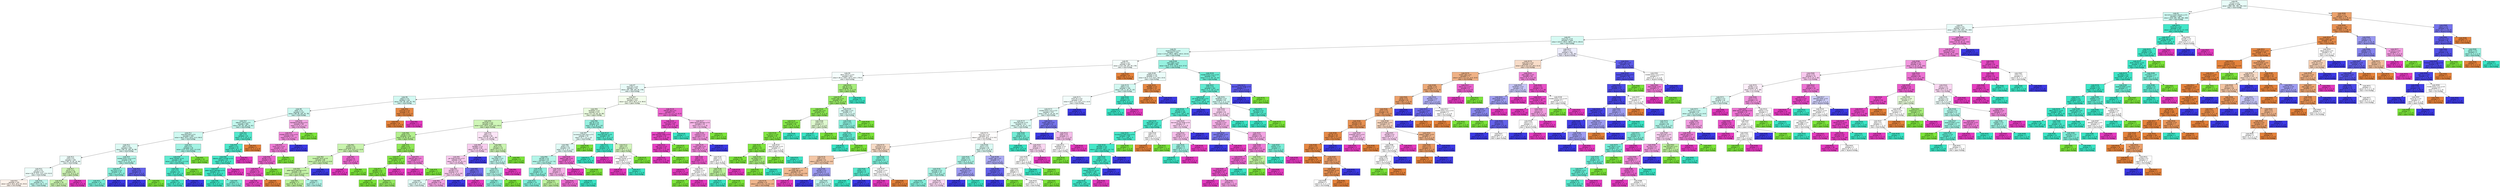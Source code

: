 digraph Tree {
node [shape=box, style="filled", color="black", fontname="helvetica"] ;
edge [fontname="helvetica"] ;
0 [label=<node &#35;0<br/>kimyon &le; 0.5<br/>samples = 2298<br/>value = [568, 290, 769, 259, 412]<br/>class = Kore Mutfağı>, fillcolor="#e8fcf8"] ;
1 [label=<node &#35;1<br/>kavrulmuş susam tohumu &le; 0.5<br/>samples = 1864<br/>value = [226, 284, 766, 180, 408]<br/>class = Kore Mutfağı>, fillcolor="#cef9f1"] ;
0 -> 1 [labeldistance=2.5, labelangle=45, headlabel="True"] ;
2 [label=<node &#35;2<br/>nişasta &le; 0.5<br/>samples = 1627<br/>value = [226, 279, 539, 179, 404]<br/>class = Kore Mutfağı>, fillcolor="#e9fcf9"] ;
1 -> 2 ;
3 [label=<node &#35;3<br/>kişniş otu &le; 0.5<br/>samples = 1404<br/>value = [224.0, 264.0, 499.0, 167.0, 250.0]<br/>class = Kore Mutfağı>, fillcolor="#d6faf3"] ;
2 -> 3 ;
4 [label=<node &#35;4<br/>cayenne biberi &le; 0.5<br/>samples = 1242<br/>value = [170.0, 256.0, 498.0, 103.0, 215.0]<br/>class = Kore Mutfağı>, fillcolor="#cef9f1"] ;
3 -> 4 ;
5 [label=<node &#35;5<br/>kakule &le; 0.5<br/>samples = 852<br/>value = [118, 239, 267, 50, 178]<br/>class = Kore Mutfağı>, fillcolor="#f6fefc"] ;
4 -> 5 ;
6 [label=<node &#35;6<br/>deniz yosunu &le; 0.5<br/>samples = 821<br/>value = [87.0, 239.0, 267.0, 50.0, 178.0]<br/>class = Kore Mutfağı>, fillcolor="#f5fefc"] ;
5 -> 6 ;
7 [label=<node &#35;7<br/>soya sosu &le; 0.5<br/>samples = 753<br/>value = [87, 188, 250, 50, 178]<br/>class = Kore Mutfağı>, fillcolor="#e9fcf9"] ;
6 -> 7 ;
8 [label=<node &#35;8<br/>yoğurt &le; 0.5<br/>samples = 432<br/>value = [87, 68, 165, 33, 79]<br/>class = Kore Mutfağı>, fillcolor="#d2f9f2"] ;
7 -> 8 ;
9 [label=<node &#35;9<br/>biber &le; 0.5<br/>samples = 412<br/>value = [68, 68, 165, 33, 78]<br/>class = Kore Mutfağı>, fillcolor="#cbf8f0"] ;
8 -> 9 ;
10 [label=<node &#35;10<br/>kabuklu yemiş &le; 0.5<br/>samples = 384<br/>value = [67, 60, 165, 31, 61]<br/>class = Kore Mutfağı>, fillcolor="#c2f7ed"] ;
9 -> 10 ;
11 [label=<node &#35;11<br/>soya fasulyesi &le; 0.5<br/>samples = 350<br/>value = [66.0, 60.0, 135.0, 31.0, 58.0]<br/>class = Kore Mutfağı>, fillcolor="#cff9f1"] ;
10 -> 11 ;
12 [label=<node &#35;12<br/>balık &le; 0.5<br/>samples = 305<br/>value = [66, 45, 106, 30, 58]<br/>class = Kore Mutfağı>, fillcolor="#defbf5"] ;
11 -> 12 ;
13 [label=<node &#35;13<br/>sirke &le; 0.5<br/>samples = 265<br/>value = [65, 43, 83, 18, 56]<br/>class = Kore Mutfağı>, fillcolor="#edfdfa"] ;
12 -> 13 ;
14 [label=<node &#35;14<br/>pirinç &le; 0.5<br/>samples = 227<br/>value = [61.0, 24.0, 75.0, 15.0, 52.0]<br/>class = Kore Mutfağı>, fillcolor="#eefdfa"] ;
13 -> 14 ;
15 [label=<node &#35;15<br/>samples = 155<br/>value = [52.0, 20.0, 40.0, 8.0, 35.0]<br/>class = Hint Mutfağı>, fillcolor="#fcf2ea"] ;
14 -> 15 ;
16 [label=<node &#35;16<br/>samples = 72<br/>value = [9, 4, 35, 7, 17]<br/>class = Kore Mutfağı>, fillcolor="#bef6ec"] ;
14 -> 16 ;
17 [label=<node &#35;17<br/>tavuk &le; 0.5<br/>samples = 38<br/>value = [4, 19, 8, 3, 4]<br/>class = Japon Mutfağı>, fillcolor="#cff5b6"] ;
13 -> 17 ;
18 [label=<node &#35;18<br/>samples = 35<br/>value = [4, 19, 8, 3, 1]<br/>class = Japon Mutfağı>, fillcolor="#c9f4ae"] ;
17 -> 18 ;
19 [label=<node &#35;19<br/>samples = 3<br/>value = [0, 0, 0, 0, 3]<br/>class = Çin Mutfağı>, fillcolor="#e539c0"] ;
17 -> 19 ;
20 [label=<node &#35;20<br/>misket limonu suyu &le; 0.5<br/>samples = 40<br/>value = [1, 2, 23, 12, 2]<br/>class = Kore Mutfağı>, fillcolor="#b1f5e8"] ;
12 -> 20 ;
21 [label=<node &#35;21<br/>toz kişniş &le; 0.5<br/>samples = 34<br/>value = [1, 1, 23, 7, 2]<br/>class = Kore Mutfağı>, fillcolor="#8af0dd"] ;
20 -> 21 ;
22 [label=<node &#35;22<br/>samples = 31<br/>value = [1, 1, 23, 4, 2]<br/>class = Kore Mutfağı>, fillcolor="#74edd6"] ;
21 -> 22 ;
23 [label=<node &#35;23<br/>samples = 3<br/>value = [0, 0, 0, 3, 0]<br/>class = Tayland Mutfağı>, fillcolor="#3c39e5"] ;
21 -> 23 ;
24 [label=<node &#35;24<br/>somon &le; 0.5<br/>samples = 6<br/>value = [0, 1, 0, 5, 0]<br/>class = Tayland Mutfağı>, fillcolor="#6361ea"] ;
20 -> 24 ;
25 [label=<node &#35;25<br/>samples = 5<br/>value = [0, 0, 0, 5, 0]<br/>class = Tayland Mutfağı>, fillcolor="#3c39e5"] ;
24 -> 25 ;
26 [label=<node &#35;26<br/>samples = 1<br/>value = [0, 1, 0, 0, 0]<br/>class = Japon Mutfağı>, fillcolor="#7be539"] ;
24 -> 26 ;
27 [label=<node &#35;27<br/>arpa &le; 0.5<br/>samples = 45<br/>value = [0.0, 15.0, 29.0, 1.0, 0.0]<br/>class = Kore Mutfağı>, fillcolor="#a3f3e4"] ;
11 -> 27 ;
28 [label=<node &#35;28<br/>enoki mantarı &le; 0.5<br/>samples = 35<br/>value = [0.0, 5.0, 29.0, 1.0, 0.0]<br/>class = Kore Mutfağı>, fillcolor="#61ead1"] ;
27 -> 28 ;
29 [label=<node &#35;29<br/>turp &le; 0.5<br/>samples = 32<br/>value = [0, 2, 29, 1, 0]<br/>class = Kore Mutfağı>, fillcolor="#4de8cb"] ;
28 -> 29 ;
30 [label=<node &#35;30<br/>samples = 31<br/>value = [0, 2, 29, 0, 0]<br/>class = Kore Mutfağı>, fillcolor="#47e7c9"] ;
29 -> 30 ;
31 [label=<node &#35;31<br/>samples = 1<br/>value = [0, 0, 0, 1, 0]<br/>class = Tayland Mutfağı>, fillcolor="#3c39e5"] ;
29 -> 31 ;
32 [label=<node &#35;32<br/>samples = 3<br/>value = [0, 3, 0, 0, 0]<br/>class = Japon Mutfağı>, fillcolor="#7be539"] ;
28 -> 32 ;
33 [label=<node &#35;33<br/>samples = 10<br/>value = [0, 10, 0, 0, 0]<br/>class = Japon Mutfağı>, fillcolor="#7be539"] ;
27 -> 33 ;
34 [label=<node &#35;34<br/>kaju &le; 0.5<br/>samples = 34<br/>value = [1, 0, 30, 0, 3]<br/>class = Kore Mutfağı>, fillcolor="#53e8cc"] ;
10 -> 34 ;
35 [label=<node &#35;35<br/>kereviz &le; 0.5<br/>samples = 33<br/>value = [0, 0, 30, 0, 3]<br/>class = Kore Mutfağı>, fillcolor="#4de8cb"] ;
34 -> 35 ;
36 [label=<node &#35;36<br/>kabuklu deniz ürünleri &le; 0.5<br/>samples = 32<br/>value = [0, 0, 30, 0, 2]<br/>class = Kore Mutfağı>, fillcolor="#46e7c9"] ;
35 -> 36 ;
37 [label=<node &#35;37<br/>şeker kamışı pekmezi &le; 0.5<br/>samples = 31<br/>value = [0, 0, 30, 0, 1]<br/>class = Kore Mutfağı>, fillcolor="#40e6c7"] ;
36 -> 37 ;
38 [label=<node &#35;38<br/>samples = 27<br/>value = [0, 0, 27, 0, 0]<br/>class = Kore Mutfağı>, fillcolor="#39e5c5"] ;
37 -> 38 ;
39 [label=<node &#35;39<br/>samples = 4<br/>value = [0, 0, 3, 0, 1]<br/>class = Kore Mutfağı>, fillcolor="#7beed8"] ;
37 -> 39 ;
40 [label=<node &#35;40<br/>samples = 1<br/>value = [0, 0, 0, 0, 1]<br/>class = Çin Mutfağı>, fillcolor="#e539c0"] ;
36 -> 40 ;
41 [label=<node &#35;41<br/>samples = 1<br/>value = [0, 0, 0, 0, 1]<br/>class = Çin Mutfağı>, fillcolor="#e539c0"] ;
35 -> 41 ;
42 [label=<node &#35;42<br/>samples = 1<br/>value = [1, 0, 0, 0, 0]<br/>class = Hint Mutfağı>, fillcolor="#e58139"] ;
34 -> 42 ;
43 [label=<node &#35;43<br/>mandalina kabuğu &le; 0.5<br/>samples = 28<br/>value = [1, 8, 0, 2, 17]<br/>class = Çin Mutfağı>, fillcolor="#f3a6e3"] ;
9 -> 43 ;
44 [label=<node &#35;44<br/>misket limonu suyu &le; 0.5<br/>samples = 25<br/>value = [1, 5, 0, 2, 17]<br/>class = Çin Mutfağı>, fillcolor="#ef88d9"] ;
43 -> 44 ;
45 [label=<node &#35;45<br/>limon suyu &le; 0.5<br/>samples = 23<br/>value = [1, 5, 0, 0, 17]<br/>class = Çin Mutfağı>, fillcolor="#ee7bd5"] ;
44 -> 45 ;
46 [label=<node &#35;46<br/>ekmek &le; 0.5<br/>samples = 21<br/>value = [1, 3, 0, 0, 17]<br/>class = Çin Mutfağı>, fillcolor="#eb65ce"] ;
45 -> 46 ;
47 [label=<node &#35;47<br/>nohut &le; 0.5<br/>samples = 19<br/>value = [1, 1, 0, 0, 17]<br/>class = Çin Mutfağı>, fillcolor="#e84fc7"] ;
46 -> 47 ;
48 [label=<node &#35;48<br/>samples = 18<br/>value = [0, 1, 0, 0, 17]<br/>class = Çin Mutfağı>, fillcolor="#e745c4"] ;
47 -> 48 ;
49 [label=<node &#35;49<br/>samples = 1<br/>value = [1, 0, 0, 0, 0]<br/>class = Hint Mutfağı>, fillcolor="#e58139"] ;
47 -> 49 ;
50 [label=<node &#35;50<br/>samples = 2<br/>value = [0, 2, 0, 0, 0]<br/>class = Japon Mutfağı>, fillcolor="#7be539"] ;
46 -> 50 ;
51 [label=<node &#35;51<br/>samples = 2<br/>value = [0, 2, 0, 0, 0]<br/>class = Japon Mutfağı>, fillcolor="#7be539"] ;
45 -> 51 ;
52 [label=<node &#35;52<br/>samples = 2<br/>value = [0, 0, 0, 2, 0]<br/>class = Tayland Mutfağı>, fillcolor="#3c39e5"] ;
44 -> 52 ;
53 [label=<node &#35;53<br/>samples = 3<br/>value = [0, 3, 0, 0, 0]<br/>class = Japon Mutfağı>, fillcolor="#7be539"] ;
43 -> 53 ;
54 [label=<node &#35;54<br/>yumurta &le; 0.5<br/>samples = 20<br/>value = [19, 0, 0, 0, 1]<br/>class = Hint Mutfağı>, fillcolor="#e68843"] ;
8 -> 54 ;
55 [label=<node &#35;55<br/>samples = 19<br/>value = [19, 0, 0, 0, 0]<br/>class = Hint Mutfağı>, fillcolor="#e58139"] ;
54 -> 55 ;
56 [label=<node &#35;56<br/>samples = 1<br/>value = [0, 0, 0, 0, 1]<br/>class = Çin Mutfağı>, fillcolor="#e539c0"] ;
54 -> 56 ;
57 [label=<node &#35;57<br/>domuz eti &le; 0.5<br/>samples = 321<br/>value = [0.0, 120.0, 85.0, 17.0, 99.0]<br/>class = Japon Mutfağı>, fillcolor="#f3fdec"] ;
7 -> 57 ;
58 [label=<node &#35;58<br/>karabiber &le; 0.5<br/>samples = 270<br/>value = [0, 113, 83, 16, 58]<br/>class = Japon Mutfağı>, fillcolor="#eafbdf"] ;
57 -> 58 ;
59 [label=<node &#35;59<br/>sarımsak &le; 0.5<br/>samples = 208<br/>value = [0.0, 104.0, 44.0, 15.0, 45.0]<br/>class = Japon Mutfağı>, fillcolor="#cff6b7"] ;
58 -> 59 ;
60 [label=<node &#35;60<br/>şarap &le; 0.5<br/>samples = 128<br/>value = [0, 84, 25, 2, 17]<br/>class = Japon Mutfağı>, fillcolor="#b3f08e"] ;
59 -> 60 ;
61 [label=<node &#35;61<br/>brokoli &le; 0.5<br/>samples = 91<br/>value = [0.0, 52.0, 25.0, 2.0, 12.0]<br/>class = Japon Mutfağı>, fillcolor="#c9f4ae"] ;
60 -> 61 ;
62 [label=<node &#35;62<br/>hindistan cevizi &le; 0.5<br/>samples = 86<br/>value = [0.0, 51.0, 25.0, 2.0, 8.0]<br/>class = Japon Mutfağı>, fillcolor="#c7f4ab"] ;
61 -> 62 ;
63 [label=<node &#35;63<br/>şeker kamışı pekmezi &le; 0.5<br/>samples = 84<br/>value = [0.0, 51.0, 25.0, 0.0, 8.0]<br/>class = Japon Mutfağı>, fillcolor="#c5f4a8"] ;
62 -> 63 ;
64 [label=<node &#35;64<br/>samples = 77<br/>value = [0, 50, 21, 0, 6]<br/>class = Japon Mutfağı>, fillcolor="#bbf298"] ;
63 -> 64 ;
65 [label=<node &#35;65<br/>samples = 7<br/>value = [0, 1, 4, 0, 2]<br/>class = Kore Mutfağı>, fillcolor="#b0f5e8"] ;
63 -> 65 ;
66 [label=<node &#35;66<br/>samples = 2<br/>value = [0, 0, 0, 2, 0]<br/>class = Tayland Mutfağı>, fillcolor="#3c39e5"] ;
62 -> 66 ;
67 [label=<node &#35;67<br/>pirinç &le; 0.5<br/>samples = 5<br/>value = [0, 1, 0, 0, 4]<br/>class = Çin Mutfağı>, fillcolor="#ec6ad0"] ;
61 -> 67 ;
68 [label=<node &#35;68<br/>samples = 4<br/>value = [0, 0, 0, 0, 4]<br/>class = Çin Mutfağı>, fillcolor="#e539c0"] ;
67 -> 68 ;
69 [label=<node &#35;69<br/>samples = 1<br/>value = [0, 1, 0, 0, 0]<br/>class = Japon Mutfağı>, fillcolor="#7be539"] ;
67 -> 69 ;
70 [label=<node &#35;70<br/>biber &le; 0.5<br/>samples = 37<br/>value = [0, 32, 0, 0, 5]<br/>class = Japon Mutfağı>, fillcolor="#90e958"] ;
60 -> 70 ;
71 [label=<node &#35;71<br/>yıldız anasonu &le; 0.5<br/>samples = 33<br/>value = [0, 31, 0, 0, 2]<br/>class = Japon Mutfağı>, fillcolor="#84e746"] ;
70 -> 71 ;
72 [label=<node &#35;72<br/>zencefil &le; 0.5<br/>samples = 32<br/>value = [0, 31, 0, 0, 1]<br/>class = Japon Mutfağı>, fillcolor="#7fe63f"] ;
71 -> 72 ;
73 [label=<node &#35;73<br/>samples = 26<br/>value = [0, 26, 0, 0, 0]<br/>class = Japon Mutfağı>, fillcolor="#7be539"] ;
72 -> 73 ;
74 [label=<node &#35;74<br/>samples = 6<br/>value = [0, 5, 0, 0, 1]<br/>class = Japon Mutfağı>, fillcolor="#95ea61"] ;
72 -> 74 ;
75 [label=<node &#35;75<br/>samples = 1<br/>value = [0, 0, 0, 0, 1]<br/>class = Çin Mutfağı>, fillcolor="#e539c0"] ;
71 -> 75 ;
76 [label=<node &#35;76<br/>bitkisel yağ &le; 0.5<br/>samples = 4<br/>value = [0, 1, 0, 0, 3]<br/>class = Çin Mutfağı>, fillcolor="#ee7bd5"] ;
70 -> 76 ;
77 [label=<node &#35;77<br/>samples = 3<br/>value = [0, 0, 0, 0, 3]<br/>class = Çin Mutfağı>, fillcolor="#e539c0"] ;
76 -> 77 ;
78 [label=<node &#35;78<br/>samples = 1<br/>value = [0, 1, 0, 0, 0]<br/>class = Japon Mutfağı>, fillcolor="#7be539"] ;
76 -> 78 ;
79 [label=<node &#35;79<br/>sake &le; 0.5<br/>samples = 80<br/>value = [0, 20, 19, 13, 28]<br/>class = Çin Mutfağı>, fillcolor="#fce5f7"] ;
59 -> 79 ;
80 [label=<node &#35;80<br/>fesleğen &le; 0.5<br/>samples = 65<br/>value = [0, 11, 14, 13, 27]<br/>class = Çin Mutfağı>, fillcolor="#f8cdef"] ;
79 -> 80 ;
81 [label=<node &#35;81<br/>yer fıstığı ezmesi &le; 0.5<br/>samples = 62<br/>value = [0, 11, 14, 10, 27]<br/>class = Çin Mutfağı>, fillcolor="#f8c9ee"] ;
80 -> 81 ;
82 [label=<node &#35;82<br/>zencefil &le; 0.5<br/>samples = 57<br/>value = [0, 11, 14, 6, 26]<br/>class = Çin Mutfağı>, fillcolor="#f8c8ed"] ;
81 -> 82 ;
83 [label=<node &#35;83<br/>samples = 29<br/>value = [0, 4, 12, 4, 9]<br/>class = Kore Mutfağı>, fillcolor="#e1fbf6"] ;
82 -> 83 ;
84 [label=<node &#35;84<br/>samples = 28<br/>value = [0, 7, 2, 2, 17]<br/>class = Çin Mutfağı>, fillcolor="#f3a1e1"] ;
82 -> 84 ;
85 [label=<node &#35;85<br/>sebze &le; 0.5<br/>samples = 5<br/>value = [0, 0, 0, 4, 1]<br/>class = Tayland Mutfağı>, fillcolor="#6d6aec"] ;
81 -> 85 ;
86 [label=<node &#35;86<br/>samples = 4<br/>value = [0, 0, 0, 4, 0]<br/>class = Tayland Mutfağı>, fillcolor="#3c39e5"] ;
85 -> 86 ;
87 [label=<node &#35;87<br/>samples = 1<br/>value = [0, 0, 0, 0, 1]<br/>class = Çin Mutfağı>, fillcolor="#e539c0"] ;
85 -> 87 ;
88 [label=<node &#35;88<br/>samples = 3<br/>value = [0, 0, 0, 3, 0]<br/>class = Tayland Mutfağı>, fillcolor="#3c39e5"] ;
80 -> 88 ;
89 [label=<node &#35;89<br/>tavuk &le; 0.5<br/>samples = 15<br/>value = [0, 9, 5, 0, 1]<br/>class = Japon Mutfağı>, fillcolor="#caf5b0"] ;
79 -> 89 ;
90 [label=<node &#35;90<br/>thai biberi &le; 0.5<br/>samples = 9<br/>value = [0, 3, 5, 0, 1]<br/>class = Kore Mutfağı>, fillcolor="#bdf6ec"] ;
89 -> 90 ;
91 [label=<node &#35;91<br/>lahana &le; 0.5<br/>samples = 8<br/>value = [0, 3, 5, 0, 0]<br/>class = Kore Mutfağı>, fillcolor="#b0f5e8"] ;
90 -> 91 ;
92 [label=<node &#35;92<br/>samples = 7<br/>value = [0, 2, 5, 0, 0]<br/>class = Kore Mutfağı>, fillcolor="#88efdc"] ;
91 -> 92 ;
93 [label=<node &#35;93<br/>samples = 1<br/>value = [0, 1, 0, 0, 0]<br/>class = Japon Mutfağı>, fillcolor="#7be539"] ;
91 -> 93 ;
94 [label=<node &#35;94<br/>samples = 1<br/>value = [0, 0, 0, 0, 1]<br/>class = Çin Mutfağı>, fillcolor="#e539c0"] ;
90 -> 94 ;
95 [label=<node &#35;95<br/>samples = 6<br/>value = [0, 6, 0, 0, 0]<br/>class = Japon Mutfağı>, fillcolor="#7be539"] ;
89 -> 95 ;
96 [label=<node &#35;96<br/>sığır eti &le; 0.5<br/>samples = 62<br/>value = [0, 9, 39, 1, 13]<br/>class = Kore Mutfağı>, fillcolor="#96f1e0"] ;
58 -> 96 ;
97 [label=<node &#35;97<br/>kurutulmuş balık pulu &le; 0.5<br/>samples = 33<br/>value = [0, 7, 14, 1, 11]<br/>class = Kore Mutfağı>, fillcolor="#e4fbf7"] ;
96 -> 97 ;
98 [label=<node &#35;98<br/>şarap &le; 0.5<br/>samples = 30<br/>value = [0, 4, 14, 1, 11]<br/>class = Kore Mutfağı>, fillcolor="#e0fbf6"] ;
97 -> 98 ;
99 [label=<node &#35;99<br/>zencefil &le; 0.5<br/>samples = 25<br/>value = [0.0, 3.0, 14.0, 1.0, 7.0]<br/>class = Kore Mutfağı>, fillcolor="#b2f5e8"] ;
98 -> 99 ;
100 [label=<node &#35;100<br/>havuç &le; 0.5<br/>samples = 18<br/>value = [0, 2, 12, 1, 3]<br/>class = Kore Mutfağı>, fillcolor="#88efdc"] ;
99 -> 100 ;
101 [label=<node &#35;101<br/>samples = 15<br/>value = [0, 0, 11, 1, 3]<br/>class = Kore Mutfağı>, fillcolor="#7beed8"] ;
100 -> 101 ;
102 [label=<node &#35;102<br/>samples = 3<br/>value = [0, 2, 1, 0, 0]<br/>class = Japon Mutfağı>, fillcolor="#bdf29c"] ;
100 -> 102 ;
103 [label=<node &#35;103<br/>balık &le; 0.5<br/>samples = 7<br/>value = [0, 1, 2, 0, 4]<br/>class = Çin Mutfağı>, fillcolor="#f5b0e6"] ;
99 -> 103 ;
104 [label=<node &#35;104<br/>samples = 5<br/>value = [0, 1, 0, 0, 4]<br/>class = Çin Mutfağı>, fillcolor="#ec6ad0"] ;
103 -> 104 ;
105 [label=<node &#35;105<br/>samples = 2<br/>value = [0, 0, 2, 0, 0]<br/>class = Kore Mutfağı>, fillcolor="#39e5c5"] ;
103 -> 105 ;
106 [label=<node &#35;106<br/>kereviz yağı &le; 0.5<br/>samples = 5<br/>value = [0, 1, 0, 0, 4]<br/>class = Çin Mutfağı>, fillcolor="#ec6ad0"] ;
98 -> 106 ;
107 [label=<node &#35;107<br/>samples = 4<br/>value = [0, 0, 0, 0, 4]<br/>class = Çin Mutfağı>, fillcolor="#e539c0"] ;
106 -> 107 ;
108 [label=<node &#35;108<br/>samples = 1<br/>value = [0, 1, 0, 0, 0]<br/>class = Japon Mutfağı>, fillcolor="#7be539"] ;
106 -> 108 ;
109 [label=<node &#35;109<br/>samples = 3<br/>value = [0, 3, 0, 0, 0]<br/>class = Japon Mutfağı>, fillcolor="#7be539"] ;
97 -> 109 ;
110 [label=<node &#35;110<br/>soya fasulyesi &le; 0.5<br/>samples = 29<br/>value = [0, 2, 25, 0, 2]<br/>class = Kore Mutfağı>, fillcolor="#56e9ce"] ;
96 -> 110 ;
111 [label=<node &#35;111<br/>pırasa &le; 0.5<br/>samples = 25<br/>value = [0, 0, 24, 0, 1]<br/>class = Kore Mutfağı>, fillcolor="#41e6c7"] ;
110 -> 111 ;
112 [label=<node &#35;112<br/>samples = 24<br/>value = [0, 0, 24, 0, 0]<br/>class = Kore Mutfağı>, fillcolor="#39e5c5"] ;
111 -> 112 ;
113 [label=<node &#35;113<br/>samples = 1<br/>value = [0, 0, 0, 0, 1]<br/>class = Çin Mutfağı>, fillcolor="#e539c0"] ;
111 -> 113 ;
114 [label=<node &#35;114<br/>sake &le; 0.5<br/>samples = 4<br/>value = [0, 2, 1, 0, 1]<br/>class = Japon Mutfağı>, fillcolor="#d3f6bd"] ;
110 -> 114 ;
115 [label=<node &#35;115<br/>shiitake mantarı &le; 0.5<br/>samples = 2<br/>value = [0, 0, 1, 0, 1]<br/>class = Kore Mutfağı>, fillcolor="#ffffff"] ;
114 -> 115 ;
116 [label=<node &#35;116<br/>samples = 1<br/>value = [0, 0, 0, 0, 1]<br/>class = Çin Mutfağı>, fillcolor="#e539c0"] ;
115 -> 116 ;
117 [label=<node &#35;117<br/>samples = 1<br/>value = [0, 0, 1, 0, 0]<br/>class = Kore Mutfağı>, fillcolor="#39e5c5"] ;
115 -> 117 ;
118 [label=<node &#35;118<br/>samples = 2<br/>value = [0, 2, 0, 0, 0]<br/>class = Japon Mutfağı>, fillcolor="#7be539"] ;
114 -> 118 ;
119 [label=<node &#35;119<br/>bitkisel yağ &le; 0.5<br/>samples = 51<br/>value = [0.0, 7.0, 2.0, 1.0, 41.0]<br/>class = Çin Mutfağı>, fillcolor="#eb66ce"] ;
57 -> 119 ;
120 [label=<node &#35;120<br/>kuru üzüm &le; 0.5<br/>samples = 35<br/>value = [0, 2, 1, 0, 32]<br/>class = Çin Mutfağı>, fillcolor="#e74bc6"] ;
119 -> 120 ;
121 [label=<node &#35;121<br/>yeşil dolmalık biber &le; 0.5<br/>samples = 34<br/>value = [0, 2, 0, 0, 32]<br/>class = Çin Mutfağı>, fillcolor="#e745c4"] ;
120 -> 121 ;
122 [label=<node &#35;122<br/>sığır suyu &le; 0.5<br/>samples = 33<br/>value = [0, 1, 0, 0, 32]<br/>class = Çin Mutfağı>, fillcolor="#e63fc2"] ;
121 -> 122 ;
123 [label=<node &#35;123<br/>samples = 32<br/>value = [0, 0, 0, 0, 32]<br/>class = Çin Mutfağı>, fillcolor="#e539c0"] ;
122 -> 123 ;
124 [label=<node &#35;124<br/>samples = 1<br/>value = [0, 1, 0, 0, 0]<br/>class = Japon Mutfağı>, fillcolor="#7be539"] ;
122 -> 124 ;
125 [label=<node &#35;125<br/>samples = 1<br/>value = [0, 1, 0, 0, 0]<br/>class = Japon Mutfağı>, fillcolor="#7be539"] ;
121 -> 125 ;
126 [label=<node &#35;126<br/>samples = 1<br/>value = [0, 0, 1, 0, 0]<br/>class = Kore Mutfağı>, fillcolor="#39e5c5"] ;
120 -> 126 ;
127 [label=<node &#35;127<br/>şeker kamışı pekmezi &le; 0.5<br/>samples = 16<br/>value = [0, 5, 1, 1, 9]<br/>class = Çin Mutfağı>, fillcolor="#f6b7e8"] ;
119 -> 127 ;
128 [label=<node &#35;128<br/>makarna &le; 0.5<br/>samples = 14<br/>value = [0, 3, 1, 1, 9]<br/>class = Çin Mutfağı>, fillcolor="#f193dd"] ;
127 -> 128 ;
129 [label=<node &#35;129<br/>susam yağı &le; 0.5<br/>samples = 13<br/>value = [0, 3, 1, 0, 9]<br/>class = Çin Mutfağı>, fillcolor="#ef88d9"] ;
128 -> 129 ;
130 [label=<node &#35;130<br/>sake &le; 0.5<br/>samples = 8<br/>value = [0, 1, 0, 0, 7]<br/>class = Çin Mutfağı>, fillcolor="#e955c9"] ;
129 -> 130 ;
131 [label=<node &#35;131<br/>samples = 6<br/>value = [0, 0, 0, 0, 6]<br/>class = Çin Mutfağı>, fillcolor="#e539c0"] ;
130 -> 131 ;
132 [label=<node &#35;132<br/>nira bitkisi &le; 0.5<br/>samples = 2<br/>value = [0, 1, 0, 0, 1]<br/>class = Japon Mutfağı>, fillcolor="#ffffff"] ;
130 -> 132 ;
133 [label=<node &#35;133<br/>samples = 1<br/>value = [0, 1, 0, 0, 0]<br/>class = Japon Mutfağı>, fillcolor="#7be539"] ;
132 -> 133 ;
134 [label=<node &#35;134<br/>samples = 1<br/>value = [0, 0, 0, 0, 1]<br/>class = Çin Mutfağı>, fillcolor="#e539c0"] ;
132 -> 134 ;
135 [label=<node &#35;135<br/>biber &le; 0.5<br/>samples = 5<br/>value = [0, 2, 1, 0, 2]<br/>class = Japon Mutfağı>, fillcolor="#ffffff"] ;
129 -> 135 ;
136 [label=<node &#35;136<br/>pirinç &le; 0.5<br/>samples = 3<br/>value = [0, 2, 1, 0, 0]<br/>class = Japon Mutfağı>, fillcolor="#bdf29c"] ;
135 -> 136 ;
137 [label=<node &#35;137<br/>samples = 1<br/>value = [0, 0, 1, 0, 0]<br/>class = Kore Mutfağı>, fillcolor="#39e5c5"] ;
136 -> 137 ;
138 [label=<node &#35;138<br/>samples = 2<br/>value = [0, 2, 0, 0, 0]<br/>class = Japon Mutfağı>, fillcolor="#7be539"] ;
136 -> 138 ;
139 [label=<node &#35;139<br/>samples = 2<br/>value = [0, 0, 0, 0, 2]<br/>class = Çin Mutfağı>, fillcolor="#e539c0"] ;
135 -> 139 ;
140 [label=<node &#35;140<br/>samples = 1<br/>value = [0, 0, 0, 1, 0]<br/>class = Tayland Mutfağı>, fillcolor="#3c39e5"] ;
128 -> 140 ;
141 [label=<node &#35;141<br/>samples = 2<br/>value = [0, 2, 0, 0, 0]<br/>class = Japon Mutfağı>, fillcolor="#7be539"] ;
127 -> 141 ;
142 [label=<node &#35;142<br/>sığır eti &le; 0.5<br/>samples = 68<br/>value = [0, 51, 17, 0, 0]<br/>class = Japon Mutfağı>, fillcolor="#a7ee7b"] ;
6 -> 142 ;
143 [label=<node &#35;143<br/>susam yağı &le; 0.5<br/>samples = 62<br/>value = [0, 51, 11, 0, 0]<br/>class = Japon Mutfağı>, fillcolor="#97eb64"] ;
142 -> 143 ;
144 [label=<node &#35;144<br/>bitkisel yağ &le; 0.5<br/>samples = 53<br/>value = [0, 47, 6, 0, 0]<br/>class = Japon Mutfağı>, fillcolor="#8ce852"] ;
143 -> 144 ;
145 [label=<node &#35;145<br/>kara fasulye &le; 0.5<br/>samples = 46<br/>value = [0, 43, 3, 0, 0]<br/>class = Japon Mutfağı>, fillcolor="#84e747"] ;
144 -> 145 ;
146 [label=<node &#35;146<br/>su yosunu &le; 0.5<br/>samples = 45<br/>value = [0, 43, 2, 0, 0]<br/>class = Japon Mutfağı>, fillcolor="#81e642"] ;
145 -> 146 ;
147 [label=<node &#35;147<br/>sebze &le; 0.5<br/>samples = 43<br/>value = [0, 42, 1, 0, 0]<br/>class = Japon Mutfağı>, fillcolor="#7ee63e"] ;
146 -> 147 ;
148 [label=<node &#35;148<br/>samples = 39<br/>value = [0, 39, 0, 0, 0]<br/>class = Japon Mutfağı>, fillcolor="#7be539"] ;
147 -> 148 ;
149 [label=<node &#35;149<br/>ton balığı &le; 0.5<br/>samples = 4<br/>value = [0, 3, 1, 0, 0]<br/>class = Japon Mutfağı>, fillcolor="#a7ee7b"] ;
147 -> 149 ;
150 [label=<node &#35;150<br/>samples = 3<br/>value = [0, 3, 0, 0, 0]<br/>class = Japon Mutfağı>, fillcolor="#7be539"] ;
149 -> 150 ;
151 [label=<node &#35;151<br/>samples = 1<br/>value = [0, 0, 1, 0, 0]<br/>class = Kore Mutfağı>, fillcolor="#39e5c5"] ;
149 -> 151 ;
152 [label=<node &#35;152<br/>soya fasulyesi &le; 0.5<br/>samples = 2<br/>value = [0, 1, 1, 0, 0]<br/>class = Japon Mutfağı>, fillcolor="#ffffff"] ;
146 -> 152 ;
153 [label=<node &#35;153<br/>samples = 1<br/>value = [0, 1, 0, 0, 0]<br/>class = Japon Mutfağı>, fillcolor="#7be539"] ;
152 -> 153 ;
154 [label=<node &#35;154<br/>samples = 1<br/>value = [0, 0, 1, 0, 0]<br/>class = Kore Mutfağı>, fillcolor="#39e5c5"] ;
152 -> 154 ;
155 [label=<node &#35;155<br/>samples = 1<br/>value = [0, 0, 1, 0, 0]<br/>class = Kore Mutfağı>, fillcolor="#39e5c5"] ;
145 -> 155 ;
156 [label=<node &#35;156<br/>sirke &le; 0.5<br/>samples = 7<br/>value = [0, 4, 3, 0, 0]<br/>class = Japon Mutfağı>, fillcolor="#def8ce"] ;
144 -> 156 ;
157 [label=<node &#35;157<br/>samples = 3<br/>value = [0, 0, 3, 0, 0]<br/>class = Kore Mutfağı>, fillcolor="#39e5c5"] ;
156 -> 157 ;
158 [label=<node &#35;158<br/>samples = 4<br/>value = [0, 4, 0, 0, 0]<br/>class = Japon Mutfağı>, fillcolor="#7be539"] ;
156 -> 158 ;
159 [label=<node &#35;159<br/>yeşil soğan &le; 0.5<br/>samples = 9<br/>value = [0, 4, 5, 0, 0]<br/>class = Kore Mutfağı>, fillcolor="#d7faf3"] ;
143 -> 159 ;
160 [label=<node &#35;160<br/>marul &le; 0.5<br/>samples = 7<br/>value = [0, 2, 5, 0, 0]<br/>class = Kore Mutfağı>, fillcolor="#88efdc"] ;
159 -> 160 ;
161 [label=<node &#35;161<br/>yengeç &le; 0.5<br/>samples = 6<br/>value = [0, 1, 5, 0, 0]<br/>class = Kore Mutfağı>, fillcolor="#61ead1"] ;
160 -> 161 ;
162 [label=<node &#35;162<br/>samples = 5<br/>value = [0, 0, 5, 0, 0]<br/>class = Kore Mutfağı>, fillcolor="#39e5c5"] ;
161 -> 162 ;
163 [label=<node &#35;163<br/>samples = 1<br/>value = [0, 1, 0, 0, 0]<br/>class = Japon Mutfağı>, fillcolor="#7be539"] ;
161 -> 163 ;
164 [label=<node &#35;164<br/>samples = 1<br/>value = [0, 1, 0, 0, 0]<br/>class = Japon Mutfağı>, fillcolor="#7be539"] ;
160 -> 164 ;
165 [label=<node &#35;165<br/>samples = 2<br/>value = [0, 2, 0, 0, 0]<br/>class = Japon Mutfağı>, fillcolor="#7be539"] ;
159 -> 165 ;
166 [label=<node &#35;166<br/>samples = 6<br/>value = [0, 0, 6, 0, 0]<br/>class = Kore Mutfağı>, fillcolor="#39e5c5"] ;
142 -> 166 ;
167 [label=<node &#35;167<br/>samples = 31<br/>value = [31, 0, 0, 0, 0]<br/>class = Hint Mutfağı>, fillcolor="#e58139"] ;
5 -> 167 ;
168 [label=<node &#35;168<br/>yeşil soğan &le; 0.5<br/>samples = 390<br/>value = [52.0, 17.0, 231.0, 53.0, 37.0]<br/>class = Kore Mutfağı>, fillcolor="#96f1e0"] ;
4 -> 168 ;
169 [label=<node &#35;169<br/>zerdeçal &le; 0.5<br/>samples = 179<br/>value = [51.0, 11.0, 64.0, 38.0, 15.0]<br/>class = Kore Mutfağı>, fillcolor="#ebfcf9"] ;
168 -> 169 ;
170 [label=<node &#35;170<br/>sebze &le; 0.5<br/>samples = 156<br/>value = [29, 11, 64, 37, 15]<br/>class = Kore Mutfağı>, fillcolor="#d2f9f2"] ;
169 -> 170 ;
171 [label=<node &#35;171<br/>limon otu &le; 0.5<br/>samples = 134<br/>value = [29.0, 11.0, 43.0, 37.0, 14.0]<br/>class = Kore Mutfağı>, fillcolor="#f3fdfb"] ;
170 -> 171 ;
172 [label=<node &#35;172<br/>misket limonu suyu &le; 0.5<br/>samples = 123<br/>value = [29, 11, 43, 26, 14]<br/>class = Kore Mutfağı>, fillcolor="#e2fbf6"] ;
171 -> 172 ;
173 [label=<node &#35;173<br/>soya fasulyesi &le; 0.5<br/>samples = 111<br/>value = [29, 10, 43, 17, 12]<br/>class = Kore Mutfağı>, fillcolor="#ddfbf5"] ;
172 -> 173 ;
174 [label=<node &#35;174<br/>soya sosu &le; 0.5<br/>samples = 91<br/>value = [29.0, 8.0, 28.0, 17.0, 9.0]<br/>class = Hint Mutfağı>, fillcolor="#fffdfc"] ;
173 -> 174 ;
175 [label=<node &#35;175<br/>yumurta &le; 0.5<br/>samples = 61<br/>value = [29, 3, 16, 9, 4]<br/>class = Hint Mutfağı>, fillcolor="#f7dbc6"] ;
174 -> 175 ;
176 [label=<node &#35;176<br/>balık &le; 0.5<br/>samples = 51<br/>value = [28.0, 3.0, 9.0, 8.0, 3.0]<br/>class = Hint Mutfağı>, fillcolor="#f3c6a5"] ;
175 -> 176 ;
177 [label=<node &#35;177<br/>yer fıstığı yağı &le; 0.5<br/>samples = 43<br/>value = [27.0, 3.0, 7.0, 3.0, 3.0]<br/>class = Hint Mutfağı>, fillcolor="#f1b991"] ;
176 -> 177 ;
178 [label=<node &#35;178<br/>samples = 41<br/>value = [27.0, 3.0, 7.0, 3.0, 1.0]<br/>class = Hint Mutfağı>, fillcolor="#f0b58b"] ;
177 -> 178 ;
179 [label=<node &#35;179<br/>samples = 2<br/>value = [0, 0, 0, 0, 2]<br/>class = Çin Mutfağı>, fillcolor="#e539c0"] ;
177 -> 179 ;
180 [label=<node &#35;180<br/>zencefil &le; 0.5<br/>samples = 8<br/>value = [1, 0, 2, 5, 0]<br/>class = Tayland Mutfağı>, fillcolor="#9e9cf2"] ;
176 -> 180 ;
181 [label=<node &#35;181<br/>samples = 4<br/>value = [0, 0, 0, 4, 0]<br/>class = Tayland Mutfağı>, fillcolor="#3c39e5"] ;
180 -> 181 ;
182 [label=<node &#35;182<br/>samples = 4<br/>value = [1, 0, 2, 1, 0]<br/>class = Kore Mutfağı>, fillcolor="#bdf6ec"] ;
180 -> 182 ;
183 [label=<node &#35;183<br/>mısır &le; 0.5<br/>samples = 10<br/>value = [1, 0, 7, 1, 1]<br/>class = Kore Mutfağı>, fillcolor="#7beed8"] ;
175 -> 183 ;
184 [label=<node &#35;184<br/>hardal &le; 0.5<br/>samples = 8<br/>value = [0, 0, 7, 1, 0]<br/>class = Kore Mutfağı>, fillcolor="#55e9cd"] ;
183 -> 184 ;
185 [label=<node &#35;185<br/>samples = 7<br/>value = [0, 0, 7, 0, 0]<br/>class = Kore Mutfağı>, fillcolor="#39e5c5"] ;
184 -> 185 ;
186 [label=<node &#35;186<br/>samples = 1<br/>value = [0, 0, 0, 1, 0]<br/>class = Tayland Mutfağı>, fillcolor="#3c39e5"] ;
184 -> 186 ;
187 [label=<node &#35;187<br/>yayık ayranı &le; 0.5<br/>samples = 2<br/>value = [1, 0, 0, 0, 1]<br/>class = Hint Mutfağı>, fillcolor="#ffffff"] ;
183 -> 187 ;
188 [label=<node &#35;188<br/>samples = 1<br/>value = [0, 0, 0, 0, 1]<br/>class = Çin Mutfağı>, fillcolor="#e539c0"] ;
187 -> 188 ;
189 [label=<node &#35;189<br/>samples = 1<br/>value = [1, 0, 0, 0, 0]<br/>class = Hint Mutfağı>, fillcolor="#e58139"] ;
187 -> 189 ;
190 [label=<node &#35;190<br/>tavuk &le; 0.5<br/>samples = 30<br/>value = [0, 5, 12, 8, 5]<br/>class = Kore Mutfağı>, fillcolor="#dbfaf4"] ;
174 -> 190 ;
191 [label=<node &#35;191<br/>biber &le; 0.5<br/>samples = 21<br/>value = [0, 3, 11, 3, 4]<br/>class = Kore Mutfağı>, fillcolor="#adf4e7"] ;
190 -> 191 ;
192 [label=<node &#35;192<br/>sarımsak &le; 0.5<br/>samples = 18<br/>value = [0, 3, 10, 1, 4]<br/>class = Kore Mutfağı>, fillcolor="#aaf4e6"] ;
191 -> 192 ;
193 [label=<node &#35;193<br/>samples = 10<br/>value = [0, 2, 7, 1, 0]<br/>class = Kore Mutfağı>, fillcolor="#83efdb"] ;
192 -> 193 ;
194 [label=<node &#35;194<br/>samples = 8<br/>value = [0, 1, 3, 0, 4]<br/>class = Çin Mutfağı>, fillcolor="#fad7f2"] ;
192 -> 194 ;
195 [label=<node &#35;195<br/>domuz eti &le; 0.5<br/>samples = 3<br/>value = [0, 0, 1, 2, 0]<br/>class = Tayland Mutfağı>, fillcolor="#9e9cf2"] ;
191 -> 195 ;
196 [label=<node &#35;196<br/>samples = 2<br/>value = [0, 0, 0, 2, 0]<br/>class = Tayland Mutfağı>, fillcolor="#3c39e5"] ;
195 -> 196 ;
197 [label=<node &#35;197<br/>samples = 1<br/>value = [0, 0, 1, 0, 0]<br/>class = Kore Mutfağı>, fillcolor="#39e5c5"] ;
195 -> 197 ;
198 [label=<node &#35;198<br/>susam yağı &le; 0.5<br/>samples = 9<br/>value = [0, 2, 1, 5, 1]<br/>class = Tayland Mutfağı>, fillcolor="#abaaf4"] ;
190 -> 198 ;
199 [label=<node &#35;199<br/>yumurta &le; 0.5<br/>samples = 6<br/>value = [0, 1, 0, 5, 0]<br/>class = Tayland Mutfağı>, fillcolor="#6361ea"] ;
198 -> 199 ;
200 [label=<node &#35;200<br/>samples = 5<br/>value = [0, 0, 0, 5, 0]<br/>class = Tayland Mutfağı>, fillcolor="#3c39e5"] ;
199 -> 200 ;
201 [label=<node &#35;201<br/>samples = 1<br/>value = [0, 1, 0, 0, 0]<br/>class = Japon Mutfağı>, fillcolor="#7be539"] ;
199 -> 201 ;
202 [label=<node &#35;202<br/>soğan &le; 0.5<br/>samples = 3<br/>value = [0, 1, 1, 0, 1]<br/>class = Japon Mutfağı>, fillcolor="#ffffff"] ;
198 -> 202 ;
203 [label=<node &#35;203<br/>samples = 2<br/>value = [0, 0, 1, 0, 1]<br/>class = Kore Mutfağı>, fillcolor="#ffffff"] ;
202 -> 203 ;
204 [label=<node &#35;204<br/>samples = 1<br/>value = [0, 1, 0, 0, 0]<br/>class = Japon Mutfağı>, fillcolor="#7be539"] ;
202 -> 204 ;
205 [label=<node &#35;205<br/>sirke &le; 0.5<br/>samples = 20<br/>value = [0, 2, 15, 0, 3]<br/>class = Kore Mutfağı>, fillcolor="#73edd6"] ;
173 -> 205 ;
206 [label=<node &#35;206<br/>samples = 13<br/>value = [0, 0, 13, 0, 0]<br/>class = Kore Mutfağı>, fillcolor="#39e5c5"] ;
205 -> 206 ;
207 [label=<node &#35;207<br/>biber &le; 0.5<br/>samples = 7<br/>value = [0, 2, 2, 0, 3]<br/>class = Çin Mutfağı>, fillcolor="#fad7f2"] ;
205 -> 207 ;
208 [label=<node &#35;208<br/>pirinç &le; 0.5<br/>samples = 4<br/>value = [0, 2, 2, 0, 0]<br/>class = Japon Mutfağı>, fillcolor="#ffffff"] ;
207 -> 208 ;
209 [label=<node &#35;209<br/>samples = 2<br/>value = [0, 0, 2, 0, 0]<br/>class = Kore Mutfağı>, fillcolor="#39e5c5"] ;
208 -> 209 ;
210 [label=<node &#35;210<br/>samples = 2<br/>value = [0, 2, 0, 0, 0]<br/>class = Japon Mutfağı>, fillcolor="#7be539"] ;
208 -> 210 ;
211 [label=<node &#35;211<br/>samples = 3<br/>value = [0, 0, 0, 0, 3]<br/>class = Çin Mutfağı>, fillcolor="#e539c0"] ;
207 -> 211 ;
212 [label=<node &#35;212<br/>susam yağı &le; 0.5<br/>samples = 12<br/>value = [0, 1, 0, 9, 2]<br/>class = Tayland Mutfağı>, fillcolor="#7674ed"] ;
172 -> 212 ;
213 [label=<node &#35;213<br/>samples = 8<br/>value = [0, 0, 0, 8, 0]<br/>class = Tayland Mutfağı>, fillcolor="#3c39e5"] ;
212 -> 213 ;
214 [label=<node &#35;214<br/>biber &le; 0.5<br/>samples = 4<br/>value = [0, 1, 0, 1, 2]<br/>class = Çin Mutfağı>, fillcolor="#f6bdea"] ;
212 -> 214 ;
215 [label=<node &#35;215<br/>karabiber &le; 0.5<br/>samples = 2<br/>value = [0, 1, 0, 1, 0]<br/>class = Japon Mutfağı>, fillcolor="#ffffff"] ;
214 -> 215 ;
216 [label=<node &#35;216<br/>samples = 1<br/>value = [0, 1, 0, 0, 0]<br/>class = Japon Mutfağı>, fillcolor="#7be539"] ;
215 -> 216 ;
217 [label=<node &#35;217<br/>samples = 1<br/>value = [0, 0, 0, 1, 0]<br/>class = Tayland Mutfağı>, fillcolor="#3c39e5"] ;
215 -> 217 ;
218 [label=<node &#35;218<br/>samples = 2<br/>value = [0, 0, 0, 0, 2]<br/>class = Çin Mutfağı>, fillcolor="#e539c0"] ;
214 -> 218 ;
219 [label=<node &#35;219<br/>samples = 11<br/>value = [0, 0, 0, 11, 0]<br/>class = Tayland Mutfağı>, fillcolor="#3c39e5"] ;
171 -> 219 ;
220 [label=<node &#35;220<br/>biber &le; 0.5<br/>samples = 22<br/>value = [0, 0, 21, 0, 1]<br/>class = Kore Mutfağı>, fillcolor="#42e6c8"] ;
170 -> 220 ;
221 [label=<node &#35;221<br/>samples = 21<br/>value = [0, 0, 21, 0, 0]<br/>class = Kore Mutfağı>, fillcolor="#39e5c5"] ;
220 -> 221 ;
222 [label=<node &#35;222<br/>samples = 1<br/>value = [0, 0, 0, 0, 1]<br/>class = Çin Mutfağı>, fillcolor="#e539c0"] ;
220 -> 222 ;
223 [label=<node &#35;223<br/>fesleğen &le; 0.5<br/>samples = 23<br/>value = [22, 0, 0, 1, 0]<br/>class = Hint Mutfağı>, fillcolor="#e68742"] ;
169 -> 223 ;
224 [label=<node &#35;224<br/>samples = 22<br/>value = [22, 0, 0, 0, 0]<br/>class = Hint Mutfağı>, fillcolor="#e58139"] ;
223 -> 224 ;
225 [label=<node &#35;225<br/>samples = 1<br/>value = [0, 0, 0, 1, 0]<br/>class = Tayland Mutfağı>, fillcolor="#3c39e5"] ;
223 -> 225 ;
226 [label=<node &#35;226<br/>misket limonu suyu &le; 0.5<br/>samples = 211<br/>value = [1, 6, 167, 15, 22]<br/>class = Kore Mutfağı>, fillcolor="#67ebd3"] ;
168 -> 226 ;
227 [label=<node &#35;227<br/>sirke &le; 0.5<br/>samples = 204<br/>value = [1, 5, 167, 9, 22]<br/>class = Kore Mutfağı>, fillcolor="#61ead1"] ;
226 -> 227 ;
228 [label=<node &#35;228<br/>yer fıstığı ezmesi &le; 0.5<br/>samples = 169<br/>value = [1, 2, 150, 6, 10]<br/>class = Kore Mutfağı>, fillcolor="#51e8cc"] ;
227 -> 228 ;
229 [label=<node &#35;229<br/>fasulye &le; 0.5<br/>samples = 166<br/>value = [1, 2, 150, 3, 10]<br/>class = Kore Mutfağı>, fillcolor="#4de8cb"] ;
228 -> 229 ;
230 [label=<node &#35;230<br/>zeytinyağı &le; 0.5<br/>samples = 160<br/>value = [1, 2, 148, 2, 7]<br/>class = Kore Mutfağı>, fillcolor="#49e7ca"] ;
229 -> 230 ;
231 [label=<node &#35;231<br/>kurutulmuş balık pulu &le; 0.5<br/>samples = 158<br/>value = [0, 1, 148, 2, 7]<br/>class = Kore Mutfağı>, fillcolor="#46e7c9"] ;
230 -> 231 ;
232 [label=<node &#35;232<br/>domates &le; 0.5<br/>samples = 157<br/>value = [0.0, 0.0, 148.0, 2.0, 7.0]<br/>class = Kore Mutfağı>, fillcolor="#45e7c8"] ;
231 -> 232 ;
233 [label=<node &#35;233<br/>biber &le; 0.5<br/>samples = 156<br/>value = [0, 0, 148, 1, 7]<br/>class = Kore Mutfağı>, fillcolor="#44e6c8"] ;
232 -> 233 ;
234 [label=<node &#35;234<br/>anason tohumu &le; 0.5<br/>samples = 155<br/>value = [0, 0, 148, 0, 7]<br/>class = Kore Mutfağı>, fillcolor="#42e6c8"] ;
233 -> 234 ;
235 [label=<node &#35;235<br/>samples = 154<br/>value = [0, 0, 148, 0, 6]<br/>class = Kore Mutfağı>, fillcolor="#41e6c7"] ;
234 -> 235 ;
236 [label=<node &#35;236<br/>samples = 1<br/>value = [0, 0, 0, 0, 1]<br/>class = Çin Mutfağı>, fillcolor="#e539c0"] ;
234 -> 236 ;
237 [label=<node &#35;237<br/>samples = 1<br/>value = [0, 0, 0, 1, 0]<br/>class = Tayland Mutfağı>, fillcolor="#3c39e5"] ;
233 -> 237 ;
238 [label=<node &#35;238<br/>samples = 1<br/>value = [0, 0, 0, 1, 0]<br/>class = Tayland Mutfağı>, fillcolor="#3c39e5"] ;
232 -> 238 ;
239 [label=<node &#35;239<br/>samples = 1<br/>value = [0, 1, 0, 0, 0]<br/>class = Japon Mutfağı>, fillcolor="#7be539"] ;
231 -> 239 ;
240 [label=<node &#35;240<br/>balık &le; 0.5<br/>samples = 2<br/>value = [1, 1, 0, 0, 0]<br/>class = Hint Mutfağı>, fillcolor="#ffffff"] ;
230 -> 240 ;
241 [label=<node &#35;241<br/>samples = 1<br/>value = [1, 0, 0, 0, 0]<br/>class = Hint Mutfağı>, fillcolor="#e58139"] ;
240 -> 241 ;
242 [label=<node &#35;242<br/>samples = 1<br/>value = [0, 1, 0, 0, 0]<br/>class = Japon Mutfağı>, fillcolor="#7be539"] ;
240 -> 242 ;
243 [label=<node &#35;243<br/>kavrulmuş yer fıstığı &le; 0.5<br/>samples = 6<br/>value = [0, 0, 2, 1, 3]<br/>class = Çin Mutfağı>, fillcolor="#f8ceef"] ;
229 -> 243 ;
244 [label=<node &#35;244<br/>zencefil &le; 0.5<br/>samples = 5<br/>value = [0, 0, 2, 0, 3]<br/>class = Çin Mutfağı>, fillcolor="#f6bdea"] ;
243 -> 244 ;
245 [label=<node &#35;245<br/>soğan &le; 0.5<br/>samples = 3<br/>value = [0, 0, 2, 0, 1]<br/>class = Kore Mutfağı>, fillcolor="#9cf2e2"] ;
244 -> 245 ;
246 [label=<node &#35;246<br/>samples = 2<br/>value = [0, 0, 2, 0, 0]<br/>class = Kore Mutfağı>, fillcolor="#39e5c5"] ;
245 -> 246 ;
247 [label=<node &#35;247<br/>samples = 1<br/>value = [0, 0, 0, 0, 1]<br/>class = Çin Mutfağı>, fillcolor="#e539c0"] ;
245 -> 247 ;
248 [label=<node &#35;248<br/>samples = 2<br/>value = [0, 0, 0, 0, 2]<br/>class = Çin Mutfağı>, fillcolor="#e539c0"] ;
244 -> 248 ;
249 [label=<node &#35;249<br/>samples = 1<br/>value = [0, 0, 0, 1, 0]<br/>class = Tayland Mutfağı>, fillcolor="#3c39e5"] ;
243 -> 249 ;
250 [label=<node &#35;250<br/>samples = 3<br/>value = [0, 0, 0, 3, 0]<br/>class = Tayland Mutfağı>, fillcolor="#3c39e5"] ;
228 -> 250 ;
251 [label=<node &#35;251<br/>karabiber &le; 0.5<br/>samples = 35<br/>value = [0, 3, 17, 3, 12]<br/>class = Kore Mutfağı>, fillcolor="#d4f9f2"] ;
227 -> 251 ;
252 [label=<node &#35;252<br/>turp &le; 0.5<br/>samples = 25<br/>value = [0, 2, 8, 3, 12]<br/>class = Çin Mutfağı>, fillcolor="#f9d0f0"] ;
251 -> 252 ;
253 [label=<node &#35;253<br/>soya sosu &le; 0.5<br/>samples = 22<br/>value = [0, 2, 5, 3, 12]<br/>class = Çin Mutfağı>, fillcolor="#f4ade5"] ;
252 -> 253 ;
254 [label=<node &#35;254<br/>dolmalık biber &le; 0.5<br/>samples = 4<br/>value = [0, 0, 0, 3, 1]<br/>class = Tayland Mutfağı>, fillcolor="#7d7bee"] ;
253 -> 254 ;
255 [label=<node &#35;255<br/>samples = 3<br/>value = [0, 0, 0, 3, 0]<br/>class = Tayland Mutfağı>, fillcolor="#3c39e5"] ;
254 -> 255 ;
256 [label=<node &#35;256<br/>samples = 1<br/>value = [0, 0, 0, 0, 1]<br/>class = Çin Mutfağı>, fillcolor="#e539c0"] ;
254 -> 256 ;
257 [label=<node &#35;257<br/>sebze &le; 0.5<br/>samples = 18<br/>value = [0, 2, 5, 0, 11]<br/>class = Çin Mutfağı>, fillcolor="#f3a4e2"] ;
253 -> 257 ;
258 [label=<node &#35;258<br/>sake &le; 0.5<br/>samples = 14<br/>value = [0, 2, 2, 0, 10]<br/>class = Çin Mutfağı>, fillcolor="#ee7bd5"] ;
257 -> 258 ;
259 [label=<node &#35;259<br/>çin lahanası &le; 0.5<br/>samples = 11<br/>value = [0, 0, 2, 0, 9]<br/>class = Çin Mutfağı>, fillcolor="#eb65ce"] ;
258 -> 259 ;
260 [label=<node &#35;260<br/>beyaz şarap &le; 0.5<br/>samples = 10<br/>value = [0, 0, 1, 0, 9]<br/>class = Çin Mutfağı>, fillcolor="#e84fc7"] ;
259 -> 260 ;
261 [label=<node &#35;261<br/>samples = 7<br/>value = [0, 0, 0, 0, 7]<br/>class = Çin Mutfağı>, fillcolor="#e539c0"] ;
260 -> 261 ;
262 [label=<node &#35;262<br/>samples = 3<br/>value = [0, 0, 1, 0, 2]<br/>class = Çin Mutfağı>, fillcolor="#f29ce0"] ;
260 -> 262 ;
263 [label=<node &#35;263<br/>samples = 1<br/>value = [0, 0, 1, 0, 0]<br/>class = Kore Mutfağı>, fillcolor="#39e5c5"] ;
259 -> 263 ;
264 [label=<node &#35;264<br/>sığır suyu &le; 0.5<br/>samples = 3<br/>value = [0, 2, 0, 0, 1]<br/>class = Japon Mutfağı>, fillcolor="#bdf29c"] ;
258 -> 264 ;
265 [label=<node &#35;265<br/>samples = 2<br/>value = [0, 2, 0, 0, 0]<br/>class = Japon Mutfağı>, fillcolor="#7be539"] ;
264 -> 265 ;
266 [label=<node &#35;266<br/>samples = 1<br/>value = [0, 0, 0, 0, 1]<br/>class = Çin Mutfağı>, fillcolor="#e539c0"] ;
264 -> 266 ;
267 [label=<node &#35;267<br/>mantar &le; 0.5<br/>samples = 4<br/>value = [0, 0, 3, 0, 1]<br/>class = Kore Mutfağı>, fillcolor="#7beed8"] ;
257 -> 267 ;
268 [label=<node &#35;268<br/>samples = 3<br/>value = [0, 0, 3, 0, 0]<br/>class = Kore Mutfağı>, fillcolor="#39e5c5"] ;
267 -> 268 ;
269 [label=<node &#35;269<br/>samples = 1<br/>value = [0, 0, 0, 0, 1]<br/>class = Çin Mutfağı>, fillcolor="#e539c0"] ;
267 -> 269 ;
270 [label=<node &#35;270<br/>samples = 3<br/>value = [0, 0, 3, 0, 0]<br/>class = Kore Mutfağı>, fillcolor="#39e5c5"] ;
252 -> 270 ;
271 [label=<node &#35;271<br/>toz nane &le; 0.5<br/>samples = 10<br/>value = [0, 1, 9, 0, 0]<br/>class = Kore Mutfağı>, fillcolor="#4fe8cb"] ;
251 -> 271 ;
272 [label=<node &#35;272<br/>samples = 9<br/>value = [0, 0, 9, 0, 0]<br/>class = Kore Mutfağı>, fillcolor="#39e5c5"] ;
271 -> 272 ;
273 [label=<node &#35;273<br/>samples = 1<br/>value = [0, 1, 0, 0, 0]<br/>class = Japon Mutfağı>, fillcolor="#7be539"] ;
271 -> 273 ;
274 [label=<node &#35;274<br/>kavrulmuş yer fıstığı &le; 0.5<br/>samples = 7<br/>value = [0, 1, 0, 6, 0]<br/>class = Tayland Mutfağı>, fillcolor="#5d5ae9"] ;
226 -> 274 ;
275 [label=<node &#35;275<br/>samples = 6<br/>value = [0, 0, 0, 6, 0]<br/>class = Tayland Mutfağı>, fillcolor="#3c39e5"] ;
274 -> 275 ;
276 [label=<node &#35;276<br/>samples = 1<br/>value = [0, 1, 0, 0, 0]<br/>class = Japon Mutfağı>, fillcolor="#7be539"] ;
274 -> 276 ;
277 [label=<node &#35;277<br/>balık &le; 0.5<br/>samples = 162<br/>value = [54, 8, 1, 64, 35]<br/>class = Tayland Mutfağı>, fillcolor="#ededfd"] ;
3 -> 277 ;
278 [label=<node &#35;278<br/>soya sosu &le; 0.5<br/>samples = 107<br/>value = [52.0, 6.0, 0.0, 18.0, 31.0]<br/>class = Hint Mutfağı>, fillcolor="#f8dcc8"] ;
277 -> 278 ;
279 [label=<node &#35;279<br/>susam yağı &le; 0.5<br/>samples = 77<br/>value = [52.0, 3.0, 0.0, 12.0, 10.0]<br/>class = Hint Mutfağı>, fillcolor="#efb185"] ;
278 -> 279 ;
280 [label=<node &#35;280<br/>karides &le; 0.5<br/>samples = 71<br/>value = [52, 2, 0, 12, 5]<br/>class = Hint Mutfağı>, fillcolor="#edaa79"] ;
279 -> 280 ;
281 [label=<node &#35;281<br/>şarap &le; 0.5<br/>samples = 64<br/>value = [50, 1, 0, 8, 5]<br/>class = Hint Mutfağı>, fillcolor="#eca06a"] ;
280 -> 281 ;
282 [label=<node &#35;282<br/>pirinç &le; 0.5<br/>samples = 62<br/>value = [50, 1, 0, 6, 5]<br/>class = Hint Mutfağı>, fillcolor="#eb9c63"] ;
281 -> 282 ;
283 [label=<node &#35;283<br/>fasulye &le; 0.5<br/>samples = 50<br/>value = [44, 0, 0, 3, 3]<br/>class = Hint Mutfağı>, fillcolor="#e89152"] ;
282 -> 283 ;
284 [label=<node &#35;284<br/>sığır eti &le; 0.5<br/>samples = 45<br/>value = [42, 0, 0, 3, 0]<br/>class = Hint Mutfağı>, fillcolor="#e78a47"] ;
283 -> 284 ;
285 [label=<node &#35;285<br/>tavuk &le; 0.5<br/>samples = 44<br/>value = [42, 0, 0, 2, 0]<br/>class = Hint Mutfağı>, fillcolor="#e68742"] ;
284 -> 285 ;
286 [label=<node &#35;286<br/>samples = 34<br/>value = [34, 0, 0, 0, 0]<br/>class = Hint Mutfağı>, fillcolor="#e58139"] ;
285 -> 286 ;
287 [label=<node &#35;287<br/>ekmek &le; 0.5<br/>samples = 10<br/>value = [8, 0, 0, 2, 0]<br/>class = Hint Mutfağı>, fillcolor="#eca06a"] ;
285 -> 287 ;
288 [label=<node &#35;288<br/>cayenne biberi &le; 0.5<br/>samples = 9<br/>value = [8, 0, 0, 1, 0]<br/>class = Hint Mutfağı>, fillcolor="#e89152"] ;
287 -> 288 ;
289 [label=<node &#35;289<br/>samples = 2<br/>value = [1, 0, 0, 1, 0]<br/>class = Hint Mutfağı>, fillcolor="#ffffff"] ;
288 -> 289 ;
290 [label=<node &#35;290<br/>samples = 7<br/>value = [7, 0, 0, 0, 0]<br/>class = Hint Mutfağı>, fillcolor="#e58139"] ;
288 -> 290 ;
291 [label=<node &#35;291<br/>samples = 1<br/>value = [0, 0, 0, 1, 0]<br/>class = Tayland Mutfağı>, fillcolor="#3c39e5"] ;
287 -> 291 ;
292 [label=<node &#35;292<br/>samples = 1<br/>value = [0, 0, 0, 1, 0]<br/>class = Tayland Mutfağı>, fillcolor="#3c39e5"] ;
284 -> 292 ;
293 [label=<node &#35;293<br/>hindistan cevizi &le; 0.5<br/>samples = 5<br/>value = [2, 0, 0, 0, 3]<br/>class = Çin Mutfağı>, fillcolor="#f6bdea"] ;
283 -> 293 ;
294 [label=<node &#35;294<br/>samples = 3<br/>value = [0, 0, 0, 0, 3]<br/>class = Çin Mutfağı>, fillcolor="#e539c0"] ;
293 -> 294 ;
295 [label=<node &#35;295<br/>samples = 2<br/>value = [2, 0, 0, 0, 0]<br/>class = Hint Mutfağı>, fillcolor="#e58139"] ;
293 -> 295 ;
296 [label=<node &#35;296<br/>cayenne biberi &le; 0.5<br/>samples = 12<br/>value = [6, 1, 0, 3, 2]<br/>class = Hint Mutfağı>, fillcolor="#f6d5bd"] ;
282 -> 296 ;
297 [label=<node &#35;297<br/>zencefil &le; 0.5<br/>samples = 5<br/>value = [1, 1, 0, 1, 2]<br/>class = Çin Mutfağı>, fillcolor="#f8ceef"] ;
296 -> 297 ;
298 [label=<node &#35;298<br/>salatalık &le; 0.5<br/>samples = 3<br/>value = [1, 1, 0, 1, 0]<br/>class = Hint Mutfağı>, fillcolor="#ffffff"] ;
297 -> 298 ;
299 [label=<node &#35;299<br/>mango &le; 0.5<br/>samples = 2<br/>value = [1, 1, 0, 0, 0]<br/>class = Hint Mutfağı>, fillcolor="#ffffff"] ;
298 -> 299 ;
300 [label=<node &#35;300<br/>samples = 1<br/>value = [0, 1, 0, 0, 0]<br/>class = Japon Mutfağı>, fillcolor="#7be539"] ;
299 -> 300 ;
301 [label=<node &#35;301<br/>samples = 1<br/>value = [1, 0, 0, 0, 0]<br/>class = Hint Mutfağı>, fillcolor="#e58139"] ;
299 -> 301 ;
302 [label=<node &#35;302<br/>samples = 1<br/>value = [0, 0, 0, 1, 0]<br/>class = Tayland Mutfağı>, fillcolor="#3c39e5"] ;
298 -> 302 ;
303 [label=<node &#35;303<br/>samples = 2<br/>value = [0, 0, 0, 0, 2]<br/>class = Çin Mutfağı>, fillcolor="#e539c0"] ;
297 -> 303 ;
304 [label=<node &#35;304<br/>arpacık soğanı &le; 0.5<br/>samples = 7<br/>value = [5, 0, 0, 2, 0]<br/>class = Hint Mutfağı>, fillcolor="#efb388"] ;
296 -> 304 ;
305 [label=<node &#35;305<br/>marul &le; 0.5<br/>samples = 6<br/>value = [5, 0, 0, 1, 0]<br/>class = Hint Mutfağı>, fillcolor="#ea9a61"] ;
304 -> 305 ;
306 [label=<node &#35;306<br/>samples = 5<br/>value = [5, 0, 0, 0, 0]<br/>class = Hint Mutfağı>, fillcolor="#e58139"] ;
305 -> 306 ;
307 [label=<node &#35;307<br/>samples = 1<br/>value = [0, 0, 0, 1, 0]<br/>class = Tayland Mutfağı>, fillcolor="#3c39e5"] ;
305 -> 307 ;
308 [label=<node &#35;308<br/>samples = 1<br/>value = [0, 0, 0, 1, 0]<br/>class = Tayland Mutfağı>, fillcolor="#3c39e5"] ;
304 -> 308 ;
309 [label=<node &#35;309<br/>samples = 2<br/>value = [0, 0, 0, 2, 0]<br/>class = Tayland Mutfağı>, fillcolor="#3c39e5"] ;
281 -> 309 ;
310 [label=<node &#35;310<br/>domates &le; 0.5<br/>samples = 7<br/>value = [2, 1, 0, 4, 0]<br/>class = Tayland Mutfağı>, fillcolor="#b1b0f5"] ;
280 -> 310 ;
311 [label=<node &#35;311<br/>limon suyu &le; 0.5<br/>samples = 5<br/>value = [1, 0, 0, 4, 0]<br/>class = Tayland Mutfağı>, fillcolor="#6d6aec"] ;
310 -> 311 ;
312 [label=<node &#35;312<br/>samples = 4<br/>value = [0, 0, 0, 4, 0]<br/>class = Tayland Mutfağı>, fillcolor="#3c39e5"] ;
311 -> 312 ;
313 [label=<node &#35;313<br/>samples = 1<br/>value = [1, 0, 0, 0, 0]<br/>class = Hint Mutfağı>, fillcolor="#e58139"] ;
311 -> 313 ;
314 [label=<node &#35;314<br/>misket limonu suyu &le; 0.5<br/>samples = 2<br/>value = [1, 1, 0, 0, 0]<br/>class = Hint Mutfağı>, fillcolor="#ffffff"] ;
310 -> 314 ;
315 [label=<node &#35;315<br/>samples = 1<br/>value = [1, 0, 0, 0, 0]<br/>class = Hint Mutfağı>, fillcolor="#e58139"] ;
314 -> 315 ;
316 [label=<node &#35;316<br/>samples = 1<br/>value = [0, 1, 0, 0, 0]<br/>class = Japon Mutfağı>, fillcolor="#7be539"] ;
314 -> 316 ;
317 [label=<node &#35;317<br/>tavuk suyu &le; 0.5<br/>samples = 6<br/>value = [0, 1, 0, 0, 5]<br/>class = Çin Mutfağı>, fillcolor="#ea61cd"] ;
279 -> 317 ;
318 [label=<node &#35;318<br/>samples = 5<br/>value = [0, 0, 0, 0, 5]<br/>class = Çin Mutfağı>, fillcolor="#e539c0"] ;
317 -> 318 ;
319 [label=<node &#35;319<br/>samples = 1<br/>value = [0, 1, 0, 0, 0]<br/>class = Japon Mutfağı>, fillcolor="#7be539"] ;
317 -> 319 ;
320 [label=<node &#35;320<br/>yeşil soğan &le; 0.5<br/>samples = 30<br/>value = [0, 3, 0, 6, 21]<br/>class = Çin Mutfağı>, fillcolor="#ef83d8"] ;
278 -> 320 ;
321 [label=<node &#35;321<br/>karabiber &le; 0.5<br/>samples = 10<br/>value = [0, 2, 0, 5, 3]<br/>class = Tayland Mutfağı>, fillcolor="#c7c6f8"] ;
320 -> 321 ;
322 [label=<node &#35;322<br/>elma şarabı &le; 0.5<br/>samples = 8<br/>value = [0, 2, 0, 5, 1]<br/>class = Tayland Mutfağı>, fillcolor="#9e9cf2"] ;
321 -> 322 ;
323 [label=<node &#35;323<br/>sarımsak &le; 0.5<br/>samples = 7<br/>value = [0, 2, 0, 5, 0]<br/>class = Tayland Mutfağı>, fillcolor="#8a88ef"] ;
322 -> 323 ;
324 [label=<node &#35;324<br/>samples = 1<br/>value = [0, 1, 0, 0, 0]<br/>class = Japon Mutfağı>, fillcolor="#7be539"] ;
323 -> 324 ;
325 [label=<node &#35;325<br/>havuç &le; 0.5<br/>samples = 6<br/>value = [0, 1, 0, 5, 0]<br/>class = Tayland Mutfağı>, fillcolor="#6361ea"] ;
323 -> 325 ;
326 [label=<node &#35;326<br/>samples = 4<br/>value = [0, 0, 0, 4, 0]<br/>class = Tayland Mutfağı>, fillcolor="#3c39e5"] ;
325 -> 326 ;
327 [label=<node &#35;327<br/>samples = 2<br/>value = [0, 1, 0, 1, 0]<br/>class = Japon Mutfağı>, fillcolor="#ffffff"] ;
325 -> 327 ;
328 [label=<node &#35;328<br/>samples = 1<br/>value = [0, 0, 0, 0, 1]<br/>class = Çin Mutfağı>, fillcolor="#e539c0"] ;
322 -> 328 ;
329 [label=<node &#35;329<br/>samples = 2<br/>value = [0, 0, 0, 0, 2]<br/>class = Çin Mutfağı>, fillcolor="#e539c0"] ;
321 -> 329 ;
330 [label=<node &#35;330<br/>havuç &le; 0.5<br/>samples = 20<br/>value = [0, 1, 0, 1, 18]<br/>class = Çin Mutfağı>, fillcolor="#e84ec7"] ;
320 -> 330 ;
331 [label=<node &#35;331<br/>susam tohumu &le; 0.5<br/>samples = 18<br/>value = [0, 0, 0, 1, 17]<br/>class = Çin Mutfağı>, fillcolor="#e745c4"] ;
330 -> 331 ;
332 [label=<node &#35;332<br/>samples = 15<br/>value = [0, 0, 0, 0, 15]<br/>class = Çin Mutfağı>, fillcolor="#e539c0"] ;
331 -> 332 ;
333 [label=<node &#35;333<br/>turp &le; 0.5<br/>samples = 3<br/>value = [0, 0, 0, 1, 2]<br/>class = Çin Mutfağı>, fillcolor="#f29ce0"] ;
331 -> 333 ;
334 [label=<node &#35;334<br/>marul &le; 0.5<br/>samples = 2<br/>value = [0, 0, 0, 1, 1]<br/>class = Tayland Mutfağı>, fillcolor="#ffffff"] ;
333 -> 334 ;
335 [label=<node &#35;335<br/>samples = 1<br/>value = [0, 0, 0, 1, 0]<br/>class = Tayland Mutfağı>, fillcolor="#3c39e5"] ;
334 -> 335 ;
336 [label=<node &#35;336<br/>samples = 1<br/>value = [0, 0, 0, 0, 1]<br/>class = Çin Mutfağı>, fillcolor="#e539c0"] ;
334 -> 336 ;
337 [label=<node &#35;337<br/>samples = 1<br/>value = [0, 0, 0, 0, 1]<br/>class = Çin Mutfağı>, fillcolor="#e539c0"] ;
333 -> 337 ;
338 [label=<node &#35;338<br/>misket limonu suyu &le; 0.5<br/>samples = 2<br/>value = [0, 1, 0, 0, 1]<br/>class = Japon Mutfağı>, fillcolor="#ffffff"] ;
330 -> 338 ;
339 [label=<node &#35;339<br/>samples = 1<br/>value = [0, 1, 0, 0, 0]<br/>class = Japon Mutfağı>, fillcolor="#7be539"] ;
338 -> 339 ;
340 [label=<node &#35;340<br/>samples = 1<br/>value = [0, 0, 0, 0, 1]<br/>class = Çin Mutfağı>, fillcolor="#e539c0"] ;
338 -> 340 ;
341 [label=<node &#35;341<br/>susam yağı &le; 0.5<br/>samples = 55<br/>value = [2, 2, 1, 46, 4]<br/>class = Tayland Mutfağı>, fillcolor="#5e5cea"] ;
277 -> 341 ;
342 [label=<node &#35;342<br/>mandalina kabuğu &le; 0.5<br/>samples = 48<br/>value = [2, 1, 1, 43, 1]<br/>class = Tayland Mutfağı>, fillcolor="#514fe8"] ;
341 -> 342 ;
343 [label=<node &#35;343<br/>tereyağı &le; 0.5<br/>samples = 47<br/>value = [2, 0, 1, 43, 1]<br/>class = Tayland Mutfağı>, fillcolor="#4d4be7"] ;
342 -> 343 ;
344 [label=<node &#35;344<br/>yengeç &le; 0.5<br/>samples = 45<br/>value = [1, 0, 1, 42, 1]<br/>class = Tayland Mutfağı>, fillcolor="#4946e7"] ;
343 -> 344 ;
345 [label=<node &#35;345<br/>demirhindi &le; 0.5<br/>samples = 42<br/>value = [1, 0, 0, 40, 1]<br/>class = Tayland Mutfağı>, fillcolor="#4643e6"] ;
344 -> 345 ;
346 [label=<node &#35;346<br/>lahana &le; 0.5<br/>samples = 39<br/>value = [0, 0, 0, 38, 1]<br/>class = Tayland Mutfağı>, fillcolor="#413ee6"] ;
345 -> 346 ;
347 [label=<node &#35;347<br/>samples = 36<br/>value = [0, 0, 0, 36, 0]<br/>class = Tayland Mutfağı>, fillcolor="#3c39e5"] ;
346 -> 347 ;
348 [label=<node &#35;348<br/>mantar &le; 0.5<br/>samples = 3<br/>value = [0, 0, 0, 2, 1]<br/>class = Tayland Mutfağı>, fillcolor="#9e9cf2"] ;
346 -> 348 ;
349 [label=<node &#35;349<br/>samples = 2<br/>value = [0, 0, 0, 2, 0]<br/>class = Tayland Mutfağı>, fillcolor="#3c39e5"] ;
348 -> 349 ;
350 [label=<node &#35;350<br/>samples = 1<br/>value = [0, 0, 0, 0, 1]<br/>class = Çin Mutfağı>, fillcolor="#e539c0"] ;
348 -> 350 ;
351 [label=<node &#35;351<br/>sarımsak &le; 0.5<br/>samples = 3<br/>value = [1, 0, 0, 2, 0]<br/>class = Tayland Mutfağı>, fillcolor="#9e9cf2"] ;
345 -> 351 ;
352 [label=<node &#35;352<br/>samples = 1<br/>value = [1, 0, 0, 0, 0]<br/>class = Hint Mutfağı>, fillcolor="#e58139"] ;
351 -> 352 ;
353 [label=<node &#35;353<br/>samples = 2<br/>value = [0, 0, 0, 2, 0]<br/>class = Tayland Mutfağı>, fillcolor="#3c39e5"] ;
351 -> 353 ;
354 [label=<node &#35;354<br/>biber &le; 0.5<br/>samples = 3<br/>value = [0, 0, 1, 2, 0]<br/>class = Tayland Mutfağı>, fillcolor="#9e9cf2"] ;
344 -> 354 ;
355 [label=<node &#35;355<br/>samples = 2<br/>value = [0, 0, 0, 2, 0]<br/>class = Tayland Mutfağı>, fillcolor="#3c39e5"] ;
354 -> 355 ;
356 [label=<node &#35;356<br/>samples = 1<br/>value = [0, 0, 1, 0, 0]<br/>class = Kore Mutfağı>, fillcolor="#39e5c5"] ;
354 -> 356 ;
357 [label=<node &#35;357<br/>tavuk suyu &le; 0.5<br/>samples = 2<br/>value = [1, 0, 0, 1, 0]<br/>class = Hint Mutfağı>, fillcolor="#ffffff"] ;
343 -> 357 ;
358 [label=<node &#35;358<br/>samples = 1<br/>value = [1, 0, 0, 0, 0]<br/>class = Hint Mutfağı>, fillcolor="#e58139"] ;
357 -> 358 ;
359 [label=<node &#35;359<br/>samples = 1<br/>value = [0, 0, 0, 1, 0]<br/>class = Tayland Mutfağı>, fillcolor="#3c39e5"] ;
357 -> 359 ;
360 [label=<node &#35;360<br/>samples = 1<br/>value = [0, 1, 0, 0, 0]<br/>class = Japon Mutfağı>, fillcolor="#7be539"] ;
342 -> 360 ;
361 [label=<node &#35;361<br/>misket limonu suyu &le; 0.5<br/>samples = 7<br/>value = [0, 1, 0, 3, 3]<br/>class = Tayland Mutfağı>, fillcolor="#ffffff"] ;
341 -> 361 ;
362 [label=<node &#35;362<br/>deniz tarağı &le; 0.5<br/>samples = 4<br/>value = [0, 1, 0, 0, 3]<br/>class = Çin Mutfağı>, fillcolor="#ee7bd5"] ;
361 -> 362 ;
363 [label=<node &#35;363<br/>samples = 3<br/>value = [0, 0, 0, 0, 3]<br/>class = Çin Mutfağı>, fillcolor="#e539c0"] ;
362 -> 363 ;
364 [label=<node &#35;364<br/>samples = 1<br/>value = [0, 1, 0, 0, 0]<br/>class = Japon Mutfağı>, fillcolor="#7be539"] ;
362 -> 364 ;
365 [label=<node &#35;365<br/>samples = 3<br/>value = [0, 0, 0, 3, 0]<br/>class = Tayland Mutfağı>, fillcolor="#3c39e5"] ;
361 -> 365 ;
366 [label=<node &#35;366<br/>hindistan cevizi &le; 0.5<br/>samples = 223<br/>value = [2, 15, 40, 12, 154]<br/>class = Çin Mutfağı>, fillcolor="#ef84d8"] ;
2 -> 366 ;
367 [label=<node &#35;367<br/>domuz eti &le; 0.5<br/>samples = 218<br/>value = [2, 15, 40, 7, 154]<br/>class = Çin Mutfağı>, fillcolor="#ee80d7"] ;
366 -> 367 ;
368 [label=<node &#35;368<br/>zencefil &le; 0.5<br/>samples = 164<br/>value = [2, 15, 37, 6, 104]<br/>class = Çin Mutfağı>, fillcolor="#f197de"] ;
367 -> 368 ;
369 [label=<node &#35;369<br/>tavuk &le; 0.5<br/>samples = 79<br/>value = [0, 9, 25, 5, 40]<br/>class = Çin Mutfağı>, fillcolor="#f8c8ee"] ;
368 -> 369 ;
370 [label=<node &#35;370<br/>karides &le; 0.5<br/>samples = 60<br/>value = [0, 8, 23, 3, 26]<br/>class = Çin Mutfağı>, fillcolor="#fdeffa"] ;
369 -> 370 ;
371 [label=<node &#35;371<br/>istiridye &le; 0.5<br/>samples = 46<br/>value = [0, 5, 22, 2, 17]<br/>class = Kore Mutfağı>, fillcolor="#ddfbf5"] ;
370 -> 371 ;
372 [label=<node &#35;372<br/>tavuk suyu &le; 0.5<br/>samples = 43<br/>value = [0.0, 5.0, 22.0, 2.0, 14.0]<br/>class = Kore Mutfağı>, fillcolor="#c8f8ef"] ;
371 -> 372 ;
373 [label=<node &#35;373<br/>sirke &le; 0.5<br/>samples = 38<br/>value = [0, 4, 22, 1, 11]<br/>class = Kore Mutfağı>, fillcolor="#aef4e7"] ;
372 -> 373 ;
374 [label=<node &#35;374<br/>ananas &le; 0.5<br/>samples = 27<br/>value = [0, 2, 19, 0, 6]<br/>class = Kore Mutfağı>, fillcolor="#84efdb"] ;
373 -> 374 ;
375 [label=<node &#35;375<br/>krem peynir &le; 0.5<br/>samples = 25<br/>value = [0, 2, 19, 0, 4]<br/>class = Kore Mutfağı>, fillcolor="#72ecd6"] ;
374 -> 375 ;
376 [label=<node &#35;376<br/>şarap &le; 0.5<br/>samples = 24<br/>value = [0, 1, 19, 0, 4]<br/>class = Kore Mutfağı>, fillcolor="#6aecd4"] ;
375 -> 376 ;
377 [label=<node &#35;377<br/>çin lahanası &le; 0.5<br/>samples = 23<br/>value = [0, 0, 19, 0, 4]<br/>class = Kore Mutfağı>, fillcolor="#63ead1"] ;
376 -> 377 ;
378 [label=<node &#35;378<br/>samples = 22<br/>value = [0, 0, 19, 0, 3]<br/>class = Kore Mutfağı>, fillcolor="#58e9ce"] ;
377 -> 378 ;
379 [label=<node &#35;379<br/>samples = 1<br/>value = [0, 0, 0, 0, 1]<br/>class = Çin Mutfağı>, fillcolor="#e539c0"] ;
377 -> 379 ;
380 [label=<node &#35;380<br/>samples = 1<br/>value = [0, 1, 0, 0, 0]<br/>class = Japon Mutfağı>, fillcolor="#7be539"] ;
376 -> 380 ;
381 [label=<node &#35;381<br/>samples = 1<br/>value = [0, 1, 0, 0, 0]<br/>class = Japon Mutfağı>, fillcolor="#7be539"] ;
375 -> 381 ;
382 [label=<node &#35;382<br/>samples = 2<br/>value = [0, 0, 0, 0, 2]<br/>class = Çin Mutfağı>, fillcolor="#e539c0"] ;
374 -> 382 ;
383 [label=<node &#35;383<br/>soya fasulyesi &le; 0.5<br/>samples = 11<br/>value = [0, 2, 3, 1, 5]<br/>class = Çin Mutfağı>, fillcolor="#f8ceef"] ;
373 -> 383 ;
384 [label=<node &#35;384<br/>toz nane &le; 0.5<br/>samples = 8<br/>value = [0, 0, 2, 1, 5]<br/>class = Çin Mutfağı>, fillcolor="#f29ce0"] ;
383 -> 384 ;
385 [label=<node &#35;385<br/>tereyağı &le; 0.5<br/>samples = 7<br/>value = [0, 0, 2, 0, 5]<br/>class = Çin Mutfağı>, fillcolor="#ef88d9"] ;
384 -> 385 ;
386 [label=<node &#35;386<br/>mantar &le; 0.5<br/>samples = 6<br/>value = [0, 0, 1, 0, 5]<br/>class = Çin Mutfağı>, fillcolor="#ea61cd"] ;
385 -> 386 ;
387 [label=<node &#35;387<br/>samples = 4<br/>value = [0, 0, 0, 0, 4]<br/>class = Çin Mutfağı>, fillcolor="#e539c0"] ;
386 -> 387 ;
388 [label=<node &#35;388<br/>samples = 2<br/>value = [0, 0, 1, 0, 1]<br/>class = Kore Mutfağı>, fillcolor="#ffffff"] ;
386 -> 388 ;
389 [label=<node &#35;389<br/>samples = 1<br/>value = [0, 0, 1, 0, 0]<br/>class = Kore Mutfağı>, fillcolor="#39e5c5"] ;
385 -> 389 ;
390 [label=<node &#35;390<br/>samples = 1<br/>value = [0, 0, 0, 1, 0]<br/>class = Tayland Mutfağı>, fillcolor="#3c39e5"] ;
384 -> 390 ;
391 [label=<node &#35;391<br/>maş fasulyesi &le; 0.5<br/>samples = 3<br/>value = [0, 2, 1, 0, 0]<br/>class = Japon Mutfağı>, fillcolor="#bdf29c"] ;
383 -> 391 ;
392 [label=<node &#35;392<br/>samples = 2<br/>value = [0, 2, 0, 0, 0]<br/>class = Japon Mutfağı>, fillcolor="#7be539"] ;
391 -> 392 ;
393 [label=<node &#35;393<br/>samples = 1<br/>value = [0, 0, 1, 0, 0]<br/>class = Kore Mutfağı>, fillcolor="#39e5c5"] ;
391 -> 393 ;
394 [label=<node &#35;394<br/>buğday &le; 0.5<br/>samples = 5<br/>value = [0, 1, 0, 1, 3]<br/>class = Çin Mutfağı>, fillcolor="#f29ce0"] ;
372 -> 394 ;
395 [label=<node &#35;395<br/>bitkisel yağ &le; 0.5<br/>samples = 4<br/>value = [0, 1, 0, 0, 3]<br/>class = Çin Mutfağı>, fillcolor="#ee7bd5"] ;
394 -> 395 ;
396 [label=<node &#35;396<br/>samples = 3<br/>value = [0, 0, 0, 0, 3]<br/>class = Çin Mutfağı>, fillcolor="#e539c0"] ;
395 -> 396 ;
397 [label=<node &#35;397<br/>samples = 1<br/>value = [0, 1, 0, 0, 0]<br/>class = Japon Mutfağı>, fillcolor="#7be539"] ;
395 -> 397 ;
398 [label=<node &#35;398<br/>samples = 1<br/>value = [0, 0, 0, 1, 0]<br/>class = Tayland Mutfağı>, fillcolor="#3c39e5"] ;
394 -> 398 ;
399 [label=<node &#35;399<br/>samples = 3<br/>value = [0, 0, 0, 0, 3]<br/>class = Çin Mutfağı>, fillcolor="#e539c0"] ;
371 -> 399 ;
400 [label=<node &#35;400<br/>havuç &le; 0.5<br/>samples = 14<br/>value = [0, 3, 1, 1, 9]<br/>class = Çin Mutfağı>, fillcolor="#f193dd"] ;
370 -> 400 ;
401 [label=<node &#35;401<br/>şeker kamışı pekmezi &le; 0.5<br/>samples = 12<br/>value = [0, 2, 0, 1, 9]<br/>class = Çin Mutfağı>, fillcolor="#ed74d3"] ;
400 -> 401 ;
402 [label=<node &#35;402<br/>buğday &le; 0.5<br/>samples = 10<br/>value = [0, 1, 0, 0, 9]<br/>class = Çin Mutfağı>, fillcolor="#e84fc7"] ;
401 -> 402 ;
403 [label=<node &#35;403<br/>samples = 8<br/>value = [0, 0, 0, 0, 8]<br/>class = Çin Mutfağı>, fillcolor="#e539c0"] ;
402 -> 403 ;
404 [label=<node &#35;404<br/>pirinç &le; 0.5<br/>samples = 2<br/>value = [0, 1, 0, 0, 1]<br/>class = Japon Mutfağı>, fillcolor="#ffffff"] ;
402 -> 404 ;
405 [label=<node &#35;405<br/>samples = 1<br/>value = [0, 1, 0, 0, 0]<br/>class = Japon Mutfağı>, fillcolor="#7be539"] ;
404 -> 405 ;
406 [label=<node &#35;406<br/>samples = 1<br/>value = [0, 0, 0, 0, 1]<br/>class = Çin Mutfağı>, fillcolor="#e539c0"] ;
404 -> 406 ;
407 [label=<node &#35;407<br/>süt &le; 0.5<br/>samples = 2<br/>value = [0, 1, 0, 1, 0]<br/>class = Japon Mutfağı>, fillcolor="#ffffff"] ;
401 -> 407 ;
408 [label=<node &#35;408<br/>samples = 1<br/>value = [0, 0, 0, 1, 0]<br/>class = Tayland Mutfağı>, fillcolor="#3c39e5"] ;
407 -> 408 ;
409 [label=<node &#35;409<br/>samples = 1<br/>value = [0, 1, 0, 0, 0]<br/>class = Japon Mutfağı>, fillcolor="#7be539"] ;
407 -> 409 ;
410 [label=<node &#35;410<br/>kalamar &le; 0.5<br/>samples = 2<br/>value = [0, 1, 1, 0, 0]<br/>class = Japon Mutfağı>, fillcolor="#ffffff"] ;
400 -> 410 ;
411 [label=<node &#35;411<br/>samples = 1<br/>value = [0, 1, 0, 0, 0]<br/>class = Japon Mutfağı>, fillcolor="#7be539"] ;
410 -> 411 ;
412 [label=<node &#35;412<br/>samples = 1<br/>value = [0, 0, 1, 0, 0]<br/>class = Kore Mutfağı>, fillcolor="#39e5c5"] ;
410 -> 412 ;
413 [label=<node &#35;413<br/>balık &le; 0.5<br/>samples = 19<br/>value = [0, 1, 2, 2, 14]<br/>class = Çin Mutfağı>, fillcolor="#ed73d3"] ;
369 -> 413 ;
414 [label=<node &#35;414<br/>sığır suyu &le; 0.5<br/>samples = 14<br/>value = [0, 0, 1, 0, 13]<br/>class = Çin Mutfağı>, fillcolor="#e748c5"] ;
413 -> 414 ;
415 [label=<node &#35;415<br/>samples = 13<br/>value = [0, 0, 0, 0, 13]<br/>class = Çin Mutfağı>, fillcolor="#e539c0"] ;
414 -> 415 ;
416 [label=<node &#35;416<br/>samples = 1<br/>value = [0, 0, 1, 0, 0]<br/>class = Kore Mutfağı>, fillcolor="#39e5c5"] ;
414 -> 416 ;
417 [label=<node &#35;417<br/>dolmalık biber &le; 0.5<br/>samples = 5<br/>value = [0, 1, 1, 2, 1]<br/>class = Tayland Mutfağı>, fillcolor="#cecef8"] ;
413 -> 417 ;
418 [label=<node &#35;418<br/>deniz yosunu &le; 0.5<br/>samples = 3<br/>value = [0, 1, 1, 0, 1]<br/>class = Japon Mutfağı>, fillcolor="#ffffff"] ;
417 -> 418 ;
419 [label=<node &#35;419<br/>yeşil soğan &le; 0.5<br/>samples = 2<br/>value = [0, 0, 1, 0, 1]<br/>class = Kore Mutfağı>, fillcolor="#ffffff"] ;
418 -> 419 ;
420 [label=<node &#35;420<br/>samples = 1<br/>value = [0, 0, 1, 0, 0]<br/>class = Kore Mutfağı>, fillcolor="#39e5c5"] ;
419 -> 420 ;
421 [label=<node &#35;421<br/>samples = 1<br/>value = [0, 0, 0, 0, 1]<br/>class = Çin Mutfağı>, fillcolor="#e539c0"] ;
419 -> 421 ;
422 [label=<node &#35;422<br/>samples = 1<br/>value = [0, 1, 0, 0, 0]<br/>class = Japon Mutfağı>, fillcolor="#7be539"] ;
418 -> 422 ;
423 [label=<node &#35;423<br/>samples = 2<br/>value = [0, 0, 0, 2, 0]<br/>class = Tayland Mutfağı>, fillcolor="#3c39e5"] ;
417 -> 423 ;
424 [label=<node &#35;424<br/>sake &le; 0.5<br/>samples = 85<br/>value = [2, 6, 12, 1, 64]<br/>class = Çin Mutfağı>, fillcolor="#ec72d2"] ;
368 -> 424 ;
425 [label=<node &#35;425<br/>buğday &le; 0.5<br/>samples = 61<br/>value = [2, 3, 3, 1, 52]<br/>class = Çin Mutfağı>, fillcolor="#e958ca"] ;
424 -> 425 ;
426 [label=<node &#35;426<br/>et &le; 0.5<br/>samples = 54<br/>value = [1, 0, 2, 1, 50]<br/>class = Çin Mutfağı>, fillcolor="#e748c5"] ;
425 -> 426 ;
427 [label=<node &#35;427<br/>uskumru &le; 0.5<br/>samples = 53<br/>value = [0, 0, 2, 1, 50]<br/>class = Çin Mutfağı>, fillcolor="#e745c4"] ;
426 -> 427 ;
428 [label=<node &#35;428<br/>esmer pirinç &le; 0.5<br/>samples = 52<br/>value = [0, 0, 1, 1, 50]<br/>class = Çin Mutfağı>, fillcolor="#e641c2"] ;
427 -> 428 ;
429 [label=<node &#35;429<br/>palmiye &le; 0.5<br/>samples = 51<br/>value = [0, 0, 0, 1, 50]<br/>class = Çin Mutfağı>, fillcolor="#e63dc1"] ;
428 -> 429 ;
430 [label=<node &#35;430<br/>samples = 49<br/>value = [0, 0, 0, 0, 49]<br/>class = Çin Mutfağı>, fillcolor="#e539c0"] ;
429 -> 430 ;
431 [label=<node &#35;431<br/>samples = 2<br/>value = [0, 0, 0, 1, 1]<br/>class = Tayland Mutfağı>, fillcolor="#ffffff"] ;
429 -> 431 ;
432 [label=<node &#35;432<br/>samples = 1<br/>value = [0, 0, 1, 0, 0]<br/>class = Kore Mutfağı>, fillcolor="#39e5c5"] ;
428 -> 432 ;
433 [label=<node &#35;433<br/>samples = 1<br/>value = [0, 0, 1, 0, 0]<br/>class = Kore Mutfağı>, fillcolor="#39e5c5"] ;
427 -> 433 ;
434 [label=<node &#35;434<br/>samples = 1<br/>value = [1, 0, 0, 0, 0]<br/>class = Hint Mutfağı>, fillcolor="#e58139"] ;
426 -> 434 ;
435 [label=<node &#35;435<br/>soya sosu &le; 0.5<br/>samples = 7<br/>value = [1, 3, 1, 0, 2]<br/>class = Japon Mutfağı>, fillcolor="#e5fad7"] ;
425 -> 435 ;
436 [label=<node &#35;436<br/>toz kişniş &le; 0.5<br/>samples = 3<br/>value = [1, 0, 1, 0, 1]<br/>class = Hint Mutfağı>, fillcolor="#ffffff"] ;
435 -> 436 ;
437 [label=<node &#35;437<br/>arpa &le; 0.5<br/>samples = 2<br/>value = [0, 0, 1, 0, 1]<br/>class = Kore Mutfağı>, fillcolor="#ffffff"] ;
436 -> 437 ;
438 [label=<node &#35;438<br/>samples = 1<br/>value = [0, 0, 0, 0, 1]<br/>class = Çin Mutfağı>, fillcolor="#e539c0"] ;
437 -> 438 ;
439 [label=<node &#35;439<br/>samples = 1<br/>value = [0, 0, 1, 0, 0]<br/>class = Kore Mutfağı>, fillcolor="#39e5c5"] ;
437 -> 439 ;
440 [label=<node &#35;440<br/>samples = 1<br/>value = [1, 0, 0, 0, 0]<br/>class = Hint Mutfağı>, fillcolor="#e58139"] ;
436 -> 440 ;
441 [label=<node &#35;441<br/>kuşkonmaz &le; 0.5<br/>samples = 4<br/>value = [0, 3, 0, 0, 1]<br/>class = Japon Mutfağı>, fillcolor="#a7ee7b"] ;
435 -> 441 ;
442 [label=<node &#35;442<br/>samples = 3<br/>value = [0, 3, 0, 0, 0]<br/>class = Japon Mutfağı>, fillcolor="#7be539"] ;
441 -> 442 ;
443 [label=<node &#35;443<br/>samples = 1<br/>value = [0, 0, 0, 0, 1]<br/>class = Çin Mutfağı>, fillcolor="#e539c0"] ;
441 -> 443 ;
444 [label=<node &#35;444<br/>havuç &le; 0.5<br/>samples = 24<br/>value = [0, 3, 9, 0, 12]<br/>class = Çin Mutfağı>, fillcolor="#fad7f2"] ;
424 -> 444 ;
445 [label=<node &#35;445<br/>istiridye &le; 0.5<br/>samples = 20<br/>value = [0, 3, 9, 0, 8]<br/>class = Kore Mutfağı>, fillcolor="#effdfa"] ;
444 -> 445 ;
446 [label=<node &#35;446<br/>yumurta &le; 0.5<br/>samples = 13<br/>value = [0, 3, 7, 0, 3]<br/>class = Kore Mutfağı>, fillcolor="#b0f5e8"] ;
445 -> 446 ;
447 [label=<node &#35;447<br/>cayenne biberi &le; 0.5<br/>samples = 9<br/>value = [0, 3, 6, 0, 0]<br/>class = Kore Mutfağı>, fillcolor="#9cf2e2"] ;
446 -> 447 ;
448 [label=<node &#35;448<br/>samples = 2<br/>value = [0, 2, 0, 0, 0]<br/>class = Japon Mutfağı>, fillcolor="#7be539"] ;
447 -> 448 ;
449 [label=<node &#35;449<br/>uskumru &le; 0.5<br/>samples = 7<br/>value = [0, 1, 6, 0, 0]<br/>class = Kore Mutfağı>, fillcolor="#5ae9cf"] ;
447 -> 449 ;
450 [label=<node &#35;450<br/>samples = 5<br/>value = [0, 0, 5, 0, 0]<br/>class = Kore Mutfağı>, fillcolor="#39e5c5"] ;
449 -> 450 ;
451 [label=<node &#35;451<br/>samples = 2<br/>value = [0, 1, 1, 0, 0]<br/>class = Japon Mutfağı>, fillcolor="#ffffff"] ;
449 -> 451 ;
452 [label=<node &#35;452<br/>soya fasulyesi &le; 0.5<br/>samples = 4<br/>value = [0, 0, 1, 0, 3]<br/>class = Çin Mutfağı>, fillcolor="#ee7bd5"] ;
446 -> 452 ;
453 [label=<node &#35;453<br/>samples = 3<br/>value = [0, 0, 0, 0, 3]<br/>class = Çin Mutfağı>, fillcolor="#e539c0"] ;
452 -> 453 ;
454 [label=<node &#35;454<br/>samples = 1<br/>value = [0, 0, 1, 0, 0]<br/>class = Kore Mutfağı>, fillcolor="#39e5c5"] ;
452 -> 454 ;
455 [label=<node &#35;455<br/>karabiber &le; 0.5<br/>samples = 7<br/>value = [0, 0, 2, 0, 5]<br/>class = Çin Mutfağı>, fillcolor="#ef88d9"] ;
445 -> 455 ;
456 [label=<node &#35;456<br/>buğday &le; 0.5<br/>samples = 3<br/>value = [0, 0, 2, 0, 1]<br/>class = Kore Mutfağı>, fillcolor="#9cf2e2"] ;
455 -> 456 ;
457 [label=<node &#35;457<br/>samples = 1<br/>value = [0, 0, 0, 0, 1]<br/>class = Çin Mutfağı>, fillcolor="#e539c0"] ;
456 -> 457 ;
458 [label=<node &#35;458<br/>samples = 2<br/>value = [0, 0, 2, 0, 0]<br/>class = Kore Mutfağı>, fillcolor="#39e5c5"] ;
456 -> 458 ;
459 [label=<node &#35;459<br/>samples = 4<br/>value = [0, 0, 0, 0, 4]<br/>class = Çin Mutfağı>, fillcolor="#e539c0"] ;
455 -> 459 ;
460 [label=<node &#35;460<br/>samples = 4<br/>value = [0, 0, 0, 0, 4]<br/>class = Çin Mutfağı>, fillcolor="#e539c0"] ;
444 -> 460 ;
461 [label=<node &#35;461<br/>balık &le; 0.5<br/>samples = 54<br/>value = [0, 0, 3, 1, 50]<br/>class = Çin Mutfağı>, fillcolor="#e749c5"] ;
367 -> 461 ;
462 [label=<node &#35;462<br/>arpa &le; 0.5<br/>samples = 52<br/>value = [0, 0, 2, 0, 50]<br/>class = Çin Mutfağı>, fillcolor="#e641c3"] ;
461 -> 462 ;
463 [label=<node &#35;463<br/>marul &le; 0.5<br/>samples = 51<br/>value = [0, 0, 1, 0, 50]<br/>class = Çin Mutfağı>, fillcolor="#e63dc1"] ;
462 -> 463 ;
464 [label=<node &#35;464<br/>samples = 50<br/>value = [0, 0, 0, 0, 50]<br/>class = Çin Mutfağı>, fillcolor="#e539c0"] ;
463 -> 464 ;
465 [label=<node &#35;465<br/>samples = 1<br/>value = [0, 0, 1, 0, 0]<br/>class = Kore Mutfağı>, fillcolor="#39e5c5"] ;
463 -> 465 ;
466 [label=<node &#35;466<br/>samples = 1<br/>value = [0, 0, 1, 0, 0]<br/>class = Kore Mutfağı>, fillcolor="#39e5c5"] ;
462 -> 466 ;
467 [label=<node &#35;467<br/>sirke &le; 0.5<br/>samples = 2<br/>value = [0, 0, 1, 1, 0]<br/>class = Kore Mutfağı>, fillcolor="#ffffff"] ;
461 -> 467 ;
468 [label=<node &#35;468<br/>samples = 1<br/>value = [0, 0, 1, 0, 0]<br/>class = Kore Mutfağı>, fillcolor="#39e5c5"] ;
467 -> 468 ;
469 [label=<node &#35;469<br/>samples = 1<br/>value = [0, 0, 0, 1, 0]<br/>class = Tayland Mutfağı>, fillcolor="#3c39e5"] ;
467 -> 469 ;
470 [label=<node &#35;470<br/>samples = 5<br/>value = [0, 0, 0, 5, 0]<br/>class = Tayland Mutfağı>, fillcolor="#3c39e5"] ;
366 -> 470 ;
471 [label=<node &#35;471<br/>kişniş otu &le; 0.5<br/>samples = 237<br/>value = [0.0, 5.0, 227.0, 1.0, 4.0]<br/>class = Kore Mutfağı>, fillcolor="#42e6c8"] ;
1 -> 471 ;
472 [label=<node &#35;472<br/>yer fıstığı yağı &le; 0.5<br/>samples = 235<br/>value = [0, 5, 227, 0, 3]<br/>class = Kore Mutfağı>, fillcolor="#40e6c7"] ;
471 -> 472 ;
473 [label=<node &#35;473<br/>wasabi &le; 0.5<br/>samples = 234<br/>value = [0, 5, 227, 0, 2]<br/>class = Kore Mutfağı>, fillcolor="#3fe6c7"] ;
472 -> 473 ;
474 [label=<node &#35;474<br/>enoki mantarı &le; 0.5<br/>samples = 233<br/>value = [0, 4, 227, 0, 2]<br/>class = Kore Mutfağı>, fillcolor="#3ee6c7"] ;
473 -> 474 ;
475 [label=<node &#35;475<br/>ton balığı &le; 0.5<br/>samples = 226<br/>value = [0, 3, 222, 0, 1]<br/>class = Kore Mutfağı>, fillcolor="#3de5c6"] ;
474 -> 475 ;
476 [label=<node &#35;476<br/>hardal &le; 0.5<br/>samples = 221<br/>value = [0, 2, 218, 0, 1]<br/>class = Kore Mutfağı>, fillcolor="#3ce5c6"] ;
475 -> 476 ;
477 [label=<node &#35;477<br/>nişasta &le; 0.5<br/>samples = 215<br/>value = [0, 1, 213, 0, 1]<br/>class = Kore Mutfağı>, fillcolor="#3be5c6"] ;
476 -> 477 ;
478 [label=<node &#35;478<br/>deniz yosunu &le; 0.5<br/>samples = 203<br/>value = [0, 1, 202, 0, 0]<br/>class = Kore Mutfağı>, fillcolor="#3ae5c5"] ;
477 -> 478 ;
479 [label=<node &#35;479<br/>samples = 187<br/>value = [0, 0, 187, 0, 0]<br/>class = Kore Mutfağı>, fillcolor="#39e5c5"] ;
478 -> 479 ;
480 [label=<node &#35;480<br/>sirke &le; 0.5<br/>samples = 16<br/>value = [0, 1, 15, 0, 0]<br/>class = Kore Mutfağı>, fillcolor="#46e7c9"] ;
478 -> 480 ;
481 [label=<node &#35;481<br/>samples = 12<br/>value = [0, 0, 12, 0, 0]<br/>class = Kore Mutfağı>, fillcolor="#39e5c5"] ;
480 -> 481 ;
482 [label=<node &#35;482<br/>sarımsak &le; 0.5<br/>samples = 4<br/>value = [0, 1, 3, 0, 0]<br/>class = Kore Mutfağı>, fillcolor="#7beed8"] ;
480 -> 482 ;
483 [label=<node &#35;483<br/>samples = 1<br/>value = [0, 1, 0, 0, 0]<br/>class = Japon Mutfağı>, fillcolor="#7be539"] ;
482 -> 483 ;
484 [label=<node &#35;484<br/>samples = 3<br/>value = [0, 0, 3, 0, 0]<br/>class = Kore Mutfağı>, fillcolor="#39e5c5"] ;
482 -> 484 ;
485 [label=<node &#35;485<br/>bitkisel yağ &le; 0.5<br/>samples = 12<br/>value = [0, 0, 11, 0, 1]<br/>class = Kore Mutfağı>, fillcolor="#4be7ca"] ;
477 -> 485 ;
486 [label=<node &#35;486<br/>samples = 10<br/>value = [0, 0, 10, 0, 0]<br/>class = Kore Mutfağı>, fillcolor="#39e5c5"] ;
485 -> 486 ;
487 [label=<node &#35;487<br/>dolmalık biber &le; 0.5<br/>samples = 2<br/>value = [0, 0, 1, 0, 1]<br/>class = Kore Mutfağı>, fillcolor="#ffffff"] ;
485 -> 487 ;
488 [label=<node &#35;488<br/>samples = 1<br/>value = [0, 0, 1, 0, 0]<br/>class = Kore Mutfağı>, fillcolor="#39e5c5"] ;
487 -> 488 ;
489 [label=<node &#35;489<br/>samples = 1<br/>value = [0, 0, 0, 0, 1]<br/>class = Çin Mutfağı>, fillcolor="#e539c0"] ;
487 -> 489 ;
490 [label=<node &#35;490<br/>salatalık &le; 0.5<br/>samples = 6<br/>value = [0, 1, 5, 0, 0]<br/>class = Kore Mutfağı>, fillcolor="#61ead1"] ;
476 -> 490 ;
491 [label=<node &#35;491<br/>samples = 4<br/>value = [0, 0, 4, 0, 0]<br/>class = Kore Mutfağı>, fillcolor="#39e5c5"] ;
490 -> 491 ;
492 [label=<node &#35;492<br/>karabiber &le; 0.5<br/>samples = 2<br/>value = [0, 1, 1, 0, 0]<br/>class = Japon Mutfağı>, fillcolor="#ffffff"] ;
490 -> 492 ;
493 [label=<node &#35;493<br/>samples = 1<br/>value = [0, 0, 1, 0, 0]<br/>class = Kore Mutfağı>, fillcolor="#39e5c5"] ;
492 -> 493 ;
494 [label=<node &#35;494<br/>samples = 1<br/>value = [0, 1, 0, 0, 0]<br/>class = Japon Mutfağı>, fillcolor="#7be539"] ;
492 -> 494 ;
495 [label=<node &#35;495<br/>cayenne biberi &le; 0.5<br/>samples = 5<br/>value = [0, 1, 4, 0, 0]<br/>class = Kore Mutfağı>, fillcolor="#6aecd4"] ;
475 -> 495 ;
496 [label=<node &#35;496<br/>samples = 4<br/>value = [0, 0, 4, 0, 0]<br/>class = Kore Mutfağı>, fillcolor="#39e5c5"] ;
495 -> 496 ;
497 [label=<node &#35;497<br/>samples = 1<br/>value = [0, 1, 0, 0, 0]<br/>class = Japon Mutfağı>, fillcolor="#7be539"] ;
495 -> 497 ;
498 [label=<node &#35;498<br/>nira bitkisi &le; 0.5<br/>samples = 7<br/>value = [0, 1, 5, 0, 1]<br/>class = Kore Mutfağı>, fillcolor="#7beed8"] ;
474 -> 498 ;
499 [label=<node &#35;499<br/>nişasta &le; 0.5<br/>samples = 6<br/>value = [0, 0, 5, 0, 1]<br/>class = Kore Mutfağı>, fillcolor="#61ead1"] ;
498 -> 499 ;
500 [label=<node &#35;500<br/>samples = 5<br/>value = [0, 0, 5, 0, 0]<br/>class = Kore Mutfağı>, fillcolor="#39e5c5"] ;
499 -> 500 ;
501 [label=<node &#35;501<br/>samples = 1<br/>value = [0, 0, 0, 0, 1]<br/>class = Çin Mutfağı>, fillcolor="#e539c0"] ;
499 -> 501 ;
502 [label=<node &#35;502<br/>samples = 1<br/>value = [0, 1, 0, 0, 0]<br/>class = Japon Mutfağı>, fillcolor="#7be539"] ;
498 -> 502 ;
503 [label=<node &#35;503<br/>samples = 1<br/>value = [0, 1, 0, 0, 0]<br/>class = Japon Mutfağı>, fillcolor="#7be539"] ;
473 -> 503 ;
504 [label=<node &#35;504<br/>samples = 1<br/>value = [0, 0, 0, 0, 1]<br/>class = Çin Mutfağı>, fillcolor="#e539c0"] ;
472 -> 504 ;
505 [label=<node &#35;505<br/>zencefil &le; 0.5<br/>samples = 2<br/>value = [0, 0, 0, 1, 1]<br/>class = Tayland Mutfağı>, fillcolor="#ffffff"] ;
471 -> 505 ;
506 [label=<node &#35;506<br/>samples = 1<br/>value = [0, 0, 0, 1, 0]<br/>class = Tayland Mutfağı>, fillcolor="#3c39e5"] ;
505 -> 506 ;
507 [label=<node &#35;507<br/>samples = 1<br/>value = [0, 0, 0, 0, 1]<br/>class = Çin Mutfağı>, fillcolor="#e539c0"] ;
505 -> 507 ;
508 [label=<node &#35;508<br/>balık &le; 0.5<br/>samples = 434<br/>value = [342, 6, 3, 79, 4]<br/>class = Hint Mutfağı>, fillcolor="#eca26c"] ;
0 -> 508 [labeldistance=2.5, labelangle=-45, headlabel="False"] ;
509 [label=<node &#35;509<br/>soya sosu &le; 0.5<br/>samples = 381<br/>value = [334, 3, 1, 39, 4]<br/>class = Hint Mutfağı>, fillcolor="#e99254"] ;
508 -> 509 ;
510 [label=<node &#35;510<br/>arpacık soğanı &le; 0.5<br/>samples = 357<br/>value = [329, 2, 1, 24, 1]<br/>class = Hint Mutfağı>, fillcolor="#e78c4a"] ;
509 -> 510 ;
511 [label=<node &#35;511<br/>hindistan cevizi &le; 0.5<br/>samples = 342<br/>value = [322, 2, 1, 17, 0]<br/>class = Hint Mutfağı>, fillcolor="#e78945"] ;
510 -> 511 ;
512 [label=<node &#35;512<br/>uskumru &le; 0.5<br/>samples = 273<br/>value = [267.0, 2.0, 1.0, 3.0, 0.0]<br/>class = Hint Mutfağı>, fillcolor="#e6843d"] ;
511 -> 512 ;
513 [label=<node &#35;513<br/>füme somon &le; 0.5<br/>samples = 272<br/>value = [267, 1, 1, 3, 0]<br/>class = Hint Mutfağı>, fillcolor="#e5833d"] ;
512 -> 513 ;
514 [label=<node &#35;514<br/>mercanköşk &le; 0.5<br/>samples = 271<br/>value = [267, 0, 1, 3, 0]<br/>class = Hint Mutfağı>, fillcolor="#e5833c"] ;
513 -> 514 ;
515 [label=<node &#35;515<br/>yıldız anasonu &le; 0.5<br/>samples = 270<br/>value = [267, 0, 1, 2, 0]<br/>class = Hint Mutfağı>, fillcolor="#e5823b"] ;
514 -> 515 ;
516 [label=<node &#35;516<br/>sığır eti &le; 0.5<br/>samples = 269<br/>value = [267, 0, 1, 1, 0]<br/>class = Hint Mutfağı>, fillcolor="#e5823a"] ;
515 -> 516 ;
517 [label=<node &#35;517<br/>zerdeçal &le; 0.5<br/>samples = 262<br/>value = [261, 0, 0, 1, 0]<br/>class = Hint Mutfağı>, fillcolor="#e5813a"] ;
516 -> 517 ;
518 [label=<node &#35;518<br/>biber &le; 0.5<br/>samples = 81<br/>value = [80, 0, 0, 1, 0]<br/>class = Hint Mutfağı>, fillcolor="#e5833b"] ;
517 -> 518 ;
519 [label=<node &#35;519<br/>samples = 76<br/>value = [76, 0, 0, 0, 0]<br/>class = Hint Mutfağı>, fillcolor="#e58139"] ;
518 -> 519 ;
520 [label=<node &#35;520<br/>toz kişniş &le; 0.5<br/>samples = 5<br/>value = [4, 0, 0, 1, 0]<br/>class = Hint Mutfağı>, fillcolor="#eca06a"] ;
518 -> 520 ;
521 [label=<node &#35;521<br/>samples = 3<br/>value = [3, 0, 0, 0, 0]<br/>class = Hint Mutfağı>, fillcolor="#e58139"] ;
520 -> 521 ;
522 [label=<node &#35;522<br/>muskat &le; 0.5<br/>samples = 2<br/>value = [1, 0, 0, 1, 0]<br/>class = Hint Mutfağı>, fillcolor="#ffffff"] ;
520 -> 522 ;
523 [label=<node &#35;523<br/>samples = 1<br/>value = [0, 0, 0, 1, 0]<br/>class = Tayland Mutfağı>, fillcolor="#3c39e5"] ;
522 -> 523 ;
524 [label=<node &#35;524<br/>samples = 1<br/>value = [1, 0, 0, 0, 0]<br/>class = Hint Mutfağı>, fillcolor="#e58139"] ;
522 -> 524 ;
525 [label=<node &#35;525<br/>samples = 181<br/>value = [181, 0, 0, 0, 0]<br/>class = Hint Mutfağı>, fillcolor="#e58139"] ;
517 -> 525 ;
526 [label=<node &#35;526<br/>sarımsak &le; 0.5<br/>samples = 7<br/>value = [6, 0, 1, 0, 0]<br/>class = Hint Mutfağı>, fillcolor="#e9965a"] ;
516 -> 526 ;
527 [label=<node &#35;527<br/>samples = 1<br/>value = [0, 0, 1, 0, 0]<br/>class = Kore Mutfağı>, fillcolor="#39e5c5"] ;
526 -> 527 ;
528 [label=<node &#35;528<br/>samples = 6<br/>value = [6, 0, 0, 0, 0]<br/>class = Hint Mutfağı>, fillcolor="#e58139"] ;
526 -> 528 ;
529 [label=<node &#35;529<br/>samples = 1<br/>value = [0, 0, 0, 1, 0]<br/>class = Tayland Mutfağı>, fillcolor="#3c39e5"] ;
515 -> 529 ;
530 [label=<node &#35;530<br/>samples = 1<br/>value = [0, 0, 0, 1, 0]<br/>class = Tayland Mutfağı>, fillcolor="#3c39e5"] ;
514 -> 530 ;
531 [label=<node &#35;531<br/>samples = 1<br/>value = [0, 1, 0, 0, 0]<br/>class = Japon Mutfağı>, fillcolor="#7be539"] ;
513 -> 531 ;
532 [label=<node &#35;532<br/>samples = 1<br/>value = [0, 1, 0, 0, 0]<br/>class = Japon Mutfağı>, fillcolor="#7be539"] ;
512 -> 532 ;
533 [label=<node &#35;533<br/>cayenne biberi &le; 0.5<br/>samples = 69<br/>value = [55, 0, 0, 14, 0]<br/>class = Hint Mutfağı>, fillcolor="#eca16b"] ;
511 -> 533 ;
534 [label=<node &#35;534<br/>fesleğen &le; 0.5<br/>samples = 29<br/>value = [17, 0, 0, 12, 0]<br/>class = Hint Mutfağı>, fillcolor="#f7dac5"] ;
533 -> 534 ;
535 [label=<node &#35;535<br/>tavuk &le; 0.5<br/>samples = 26<br/>value = [17, 0, 0, 9, 0]<br/>class = Hint Mutfağı>, fillcolor="#f3c4a2"] ;
534 -> 535 ;
536 [label=<node &#35;536<br/>yer fıstığı &le; 0.5<br/>samples = 14<br/>value = [12, 0, 0, 2, 0]<br/>class = Hint Mutfağı>, fillcolor="#e9965a"] ;
535 -> 536 ;
537 [label=<node &#35;537<br/>midye &le; 0.5<br/>samples = 13<br/>value = [12, 0, 0, 1, 0]<br/>class = Hint Mutfağı>, fillcolor="#e78c49"] ;
536 -> 537 ;
538 [label=<node &#35;538<br/>samples = 12<br/>value = [12, 0, 0, 0, 0]<br/>class = Hint Mutfağı>, fillcolor="#e58139"] ;
537 -> 538 ;
539 [label=<node &#35;539<br/>samples = 1<br/>value = [0, 0, 0, 1, 0]<br/>class = Tayland Mutfağı>, fillcolor="#3c39e5"] ;
537 -> 539 ;
540 [label=<node &#35;540<br/>samples = 1<br/>value = [0, 0, 0, 1, 0]<br/>class = Tayland Mutfağı>, fillcolor="#3c39e5"] ;
536 -> 540 ;
541 [label=<node &#35;541<br/>zencefil &le; 0.5<br/>samples = 12<br/>value = [5, 0, 0, 7, 0]<br/>class = Tayland Mutfağı>, fillcolor="#c7c6f8"] ;
535 -> 541 ;
542 [label=<node &#35;542<br/>samples = 5<br/>value = [0, 0, 0, 5, 0]<br/>class = Tayland Mutfağı>, fillcolor="#3c39e5"] ;
541 -> 542 ;
543 [label=<node &#35;543<br/>kekik &le; 0.5<br/>samples = 7<br/>value = [5, 0, 0, 2, 0]<br/>class = Hint Mutfağı>, fillcolor="#efb388"] ;
541 -> 543 ;
544 [label=<node &#35;544<br/>sarımsak &le; 0.5<br/>samples = 6<br/>value = [5, 0, 0, 1, 0]<br/>class = Hint Mutfağı>, fillcolor="#ea9a61"] ;
543 -> 544 ;
545 [label=<node &#35;545<br/>samples = 2<br/>value = [1, 0, 0, 1, 0]<br/>class = Hint Mutfağı>, fillcolor="#ffffff"] ;
544 -> 545 ;
546 [label=<node &#35;546<br/>samples = 4<br/>value = [4, 0, 0, 0, 0]<br/>class = Hint Mutfağı>, fillcolor="#e58139"] ;
544 -> 546 ;
547 [label=<node &#35;547<br/>samples = 1<br/>value = [0, 0, 0, 1, 0]<br/>class = Tayland Mutfağı>, fillcolor="#3c39e5"] ;
543 -> 547 ;
548 [label=<node &#35;548<br/>samples = 3<br/>value = [0, 0, 0, 3, 0]<br/>class = Tayland Mutfağı>, fillcolor="#3c39e5"] ;
534 -> 548 ;
549 [label=<node &#35;549<br/>buğday &le; 0.5<br/>samples = 40<br/>value = [38, 0, 0, 2, 0]<br/>class = Hint Mutfağı>, fillcolor="#e68843"] ;
533 -> 549 ;
550 [label=<node &#35;550<br/>samples = 37<br/>value = [37, 0, 0, 0, 0]<br/>class = Hint Mutfağı>, fillcolor="#e58139"] ;
549 -> 550 ;
551 [label=<node &#35;551<br/>kişniş otu &le; 0.5<br/>samples = 3<br/>value = [1, 0, 0, 2, 0]<br/>class = Tayland Mutfağı>, fillcolor="#9e9cf2"] ;
549 -> 551 ;
552 [label=<node &#35;552<br/>samples = 1<br/>value = [1, 0, 0, 0, 0]<br/>class = Hint Mutfağı>, fillcolor="#e58139"] ;
551 -> 552 ;
553 [label=<node &#35;553<br/>samples = 2<br/>value = [0, 0, 0, 2, 0]<br/>class = Tayland Mutfağı>, fillcolor="#3c39e5"] ;
551 -> 553 ;
554 [label=<node &#35;554<br/>beyaz şarap &le; 0.5<br/>samples = 15<br/>value = [7, 0, 0, 7, 1]<br/>class = Hint Mutfağı>, fillcolor="#ffffff"] ;
510 -> 554 ;
555 [label=<node &#35;555<br/>limon otu &le; 0.5<br/>samples = 12<br/>value = [7, 0, 0, 4, 1]<br/>class = Hint Mutfağı>, fillcolor="#f5d0b5"] ;
554 -> 555 ;
556 [label=<node &#35;556<br/>tavuk suyu &le; 0.5<br/>samples = 10<br/>value = [7, 0, 0, 2, 1]<br/>class = Hint Mutfağı>, fillcolor="#efb083"] ;
555 -> 556 ;
557 [label=<node &#35;557<br/>yeşil soğan &le; 0.5<br/>samples = 9<br/>value = [7, 0, 0, 2, 0]<br/>class = Hint Mutfağı>, fillcolor="#eca572"] ;
556 -> 557 ;
558 [label=<node &#35;558<br/>kayısı &le; 0.5<br/>samples = 8<br/>value = [7, 0, 0, 1, 0]<br/>class = Hint Mutfağı>, fillcolor="#e99355"] ;
557 -> 558 ;
559 [label=<node &#35;559<br/>samples = 6<br/>value = [6, 0, 0, 0, 0]<br/>class = Hint Mutfağı>, fillcolor="#e58139"] ;
558 -> 559 ;
560 [label=<node &#35;560<br/>samples = 2<br/>value = [1, 0, 0, 1, 0]<br/>class = Hint Mutfağı>, fillcolor="#ffffff"] ;
558 -> 560 ;
561 [label=<node &#35;561<br/>samples = 1<br/>value = [0, 0, 0, 1, 0]<br/>class = Tayland Mutfağı>, fillcolor="#3c39e5"] ;
557 -> 561 ;
562 [label=<node &#35;562<br/>samples = 1<br/>value = [0, 0, 0, 0, 1]<br/>class = Çin Mutfağı>, fillcolor="#e539c0"] ;
556 -> 562 ;
563 [label=<node &#35;563<br/>samples = 2<br/>value = [0, 0, 0, 2, 0]<br/>class = Tayland Mutfağı>, fillcolor="#3c39e5"] ;
555 -> 563 ;
564 [label=<node &#35;564<br/>samples = 3<br/>value = [0, 0, 0, 3, 0]<br/>class = Tayland Mutfağı>, fillcolor="#3c39e5"] ;
554 -> 564 ;
565 [label=<node &#35;565<br/>nişasta &le; 0.5<br/>samples = 24<br/>value = [5, 1, 0, 15, 3]<br/>class = Tayland Mutfağı>, fillcolor="#9897f1"] ;
509 -> 565 ;
566 [label=<node &#35;566<br/>patates &le; 0.5<br/>samples = 21<br/>value = [5, 0, 0, 15, 1]<br/>class = Tayland Mutfağı>, fillcolor="#8583ef"] ;
565 -> 566 ;
567 [label=<node &#35;567<br/>karnabahar &le; 0.5<br/>samples = 18<br/>value = [3, 0, 0, 15, 0]<br/>class = Tayland Mutfağı>, fillcolor="#6361ea"] ;
566 -> 567 ;
568 [label=<node &#35;568<br/>tatlı patates &le; 0.5<br/>samples = 17<br/>value = [2, 0, 0, 15, 0]<br/>class = Tayland Mutfağı>, fillcolor="#5653e8"] ;
567 -> 568 ;
569 [label=<node &#35;569<br/>mango &le; 0.5<br/>samples = 15<br/>value = [1, 0, 0, 14, 0]<br/>class = Tayland Mutfağı>, fillcolor="#4a47e7"] ;
568 -> 569 ;
570 [label=<node &#35;570<br/>samples = 13<br/>value = [0, 0, 0, 13, 0]<br/>class = Tayland Mutfağı>, fillcolor="#3c39e5"] ;
569 -> 570 ;
571 [label=<node &#35;571<br/>samples = 2<br/>value = [1, 0, 0, 1, 0]<br/>class = Hint Mutfağı>, fillcolor="#ffffff"] ;
569 -> 571 ;
572 [label=<node &#35;572<br/>samples = 2<br/>value = [1, 0, 0, 1, 0]<br/>class = Hint Mutfağı>, fillcolor="#ffffff"] ;
568 -> 572 ;
573 [label=<node &#35;573<br/>samples = 1<br/>value = [1, 0, 0, 0, 0]<br/>class = Hint Mutfağı>, fillcolor="#e58139"] ;
567 -> 573 ;
574 [label=<node &#35;574<br/>çemen &le; 0.5<br/>samples = 3<br/>value = [2, 0, 0, 0, 1]<br/>class = Hint Mutfağı>, fillcolor="#f2c09c"] ;
566 -> 574 ;
575 [label=<node &#35;575<br/>samples = 2<br/>value = [2, 0, 0, 0, 0]<br/>class = Hint Mutfağı>, fillcolor="#e58139"] ;
574 -> 575 ;
576 [label=<node &#35;576<br/>samples = 1<br/>value = [0, 0, 0, 0, 1]<br/>class = Çin Mutfağı>, fillcolor="#e539c0"] ;
574 -> 576 ;
577 [label=<node &#35;577<br/>su yosunu &le; 0.5<br/>samples = 3<br/>value = [0, 1, 0, 0, 2]<br/>class = Çin Mutfağı>, fillcolor="#f29ce0"] ;
565 -> 577 ;
578 [label=<node &#35;578<br/>samples = 2<br/>value = [0, 0, 0, 0, 2]<br/>class = Çin Mutfağı>, fillcolor="#e539c0"] ;
577 -> 578 ;
579 [label=<node &#35;579<br/>samples = 1<br/>value = [0, 1, 0, 0, 0]<br/>class = Japon Mutfağı>, fillcolor="#7be539"] ;
577 -> 579 ;
580 [label=<node &#35;580<br/>yoğurt &le; 0.5<br/>samples = 53<br/>value = [8, 3, 2, 40, 0]<br/>class = Tayland Mutfağı>, fillcolor="#7472ed"] ;
508 -> 580 ;
581 [label=<node &#35;581<br/>yumurta &le; 0.5<br/>samples = 48<br/>value = [3, 3, 2, 40, 0]<br/>class = Tayland Mutfağı>, fillcolor="#5f5cea"] ;
580 -> 581 ;
582 [label=<node &#35;582<br/>sake &le; 0.5<br/>samples = 45<br/>value = [2, 3, 0, 40, 0]<br/>class = Tayland Mutfağı>, fillcolor="#5351e8"] ;
581 -> 582 ;
583 [label=<node &#35;583<br/>hindistan cevizi yağı &le; 0.5<br/>samples = 43<br/>value = [2, 1, 0, 40, 0]<br/>class = Tayland Mutfağı>, fillcolor="#4a47e7"] ;
582 -> 583 ;
584 [label=<node &#35;584<br/>sığır suyu &le; 0.5<br/>samples = 42<br/>value = [1, 1, 0, 40, 0]<br/>class = Tayland Mutfağı>, fillcolor="#4643e6"] ;
583 -> 584 ;
585 [label=<node &#35;585<br/>limon &le; 0.5<br/>samples = 40<br/>value = [0, 1, 0, 39, 0]<br/>class = Tayland Mutfağı>, fillcolor="#413ee6"] ;
584 -> 585 ;
586 [label=<node &#35;586<br/>samples = 38<br/>value = [0, 0, 0, 38, 0]<br/>class = Tayland Mutfağı>, fillcolor="#3c39e5"] ;
585 -> 586 ;
587 [label=<node &#35;587<br/>kişniş otu &le; 0.5<br/>samples = 2<br/>value = [0, 1, 0, 1, 0]<br/>class = Japon Mutfağı>, fillcolor="#ffffff"] ;
585 -> 587 ;
588 [label=<node &#35;588<br/>samples = 1<br/>value = [0, 1, 0, 0, 0]<br/>class = Japon Mutfağı>, fillcolor="#7be539"] ;
587 -> 588 ;
589 [label=<node &#35;589<br/>samples = 1<br/>value = [0, 0, 0, 1, 0]<br/>class = Tayland Mutfağı>, fillcolor="#3c39e5"] ;
587 -> 589 ;
590 [label=<node &#35;590<br/>misket limonu suyu &le; 0.5<br/>samples = 2<br/>value = [1, 0, 0, 1, 0]<br/>class = Hint Mutfağı>, fillcolor="#ffffff"] ;
584 -> 590 ;
591 [label=<node &#35;591<br/>samples = 1<br/>value = [1, 0, 0, 0, 0]<br/>class = Hint Mutfağı>, fillcolor="#e58139"] ;
590 -> 591 ;
592 [label=<node &#35;592<br/>samples = 1<br/>value = [0, 0, 0, 1, 0]<br/>class = Tayland Mutfağı>, fillcolor="#3c39e5"] ;
590 -> 592 ;
593 [label=<node &#35;593<br/>samples = 1<br/>value = [1, 0, 0, 0, 0]<br/>class = Hint Mutfağı>, fillcolor="#e58139"] ;
583 -> 593 ;
594 [label=<node &#35;594<br/>samples = 2<br/>value = [0, 2, 0, 0, 0]<br/>class = Japon Mutfağı>, fillcolor="#7be539"] ;
582 -> 594 ;
595 [label=<node &#35;595<br/>çemen &le; 0.5<br/>samples = 3<br/>value = [1, 0, 2, 0, 0]<br/>class = Kore Mutfağı>, fillcolor="#9cf2e2"] ;
581 -> 595 ;
596 [label=<node &#35;596<br/>samples = 1<br/>value = [1, 0, 0, 0, 0]<br/>class = Hint Mutfağı>, fillcolor="#e58139"] ;
595 -> 596 ;
597 [label=<node &#35;597<br/>samples = 2<br/>value = [0, 0, 2, 0, 0]<br/>class = Kore Mutfağı>, fillcolor="#39e5c5"] ;
595 -> 597 ;
598 [label=<node &#35;598<br/>samples = 5<br/>value = [5, 0, 0, 0, 0]<br/>class = Hint Mutfağı>, fillcolor="#e58139"] ;
580 -> 598 ;
}